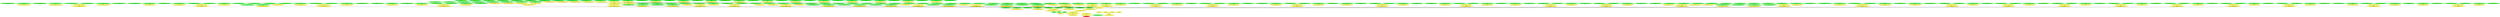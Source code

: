 digraph {
rankdir="BT"
ss_tail_light_32px_unflipped [fillcolor=green style="filled" label="<spriteset>\nss_tail_light_32px_unflipped"]
ss_tail_light_32px_flipped [fillcolor=green style="filled" label="<spriteset>\nss_tail_light_32px_flipped"]
ss_tail_light_empty_unflipped [fillcolor=green style="filled" label="<spriteset>\nss_tail_light_empty_unflipped"]
switch_graphics_layer_tail_light_32px [fillcolor=yellow style="filled" label="<switch>\nswitch_graphics_layer_tail_light_32px"]
ss_spritelayer_cargos_intermodal_cars_empty [fillcolor=green style="filled" label="<spriteset>\nss_spritelayer_cargos_intermodal_cars_empty"]
ss_spritelayer_cargos_intermodal_cars_low_floor_32px_box_DFLT_0_unflipped [fillcolor=green style="filled" label="<spriteset>\nss_spritelayer_cargos_intermodal_cars_low_floor_32px_box_DFLT_0_unflipped"]
ss_spritelayer_cargos_intermodal_cars_low_floor_32px_box_DFLT_0_flipped [fillcolor=green style="filled" label="<spriteset>\nss_spritelayer_cargos_intermodal_cars_low_floor_32px_box_DFLT_0_flipped"]
switch_spritelayer_cargos_intermodal_cars_low_floor_32px_box_DFLT_0 [fillcolor=yellow style="filled" label="<switch>\nswitch_spritelayer_cargos_intermodal_cars_low_floor_32px_box_DFLT_0"]
ss_spritelayer_cargos_intermodal_cars_low_floor_32px_box_DFLT_1_unflipped [fillcolor=green style="filled" label="<spriteset>\nss_spritelayer_cargos_intermodal_cars_low_floor_32px_box_DFLT_1_unflipped"]
ss_spritelayer_cargos_intermodal_cars_low_floor_32px_box_DFLT_1_flipped [fillcolor=green style="filled" label="<spriteset>\nss_spritelayer_cargos_intermodal_cars_low_floor_32px_box_DFLT_1_flipped"]
switch_spritelayer_cargos_intermodal_cars_low_floor_32px_box_DFLT_1 [fillcolor=yellow style="filled" label="<switch>\nswitch_spritelayer_cargos_intermodal_cars_low_floor_32px_box_DFLT_1"]
ss_spritelayer_cargos_intermodal_cars_low_floor_32px_box_DFLT_2_unflipped [fillcolor=green style="filled" label="<spriteset>\nss_spritelayer_cargos_intermodal_cars_low_floor_32px_box_DFLT_2_unflipped"]
ss_spritelayer_cargos_intermodal_cars_low_floor_32px_box_DFLT_2_flipped [fillcolor=green style="filled" label="<spriteset>\nss_spritelayer_cargos_intermodal_cars_low_floor_32px_box_DFLT_2_flipped"]
switch_spritelayer_cargos_intermodal_cars_low_floor_32px_box_DFLT_2 [fillcolor=yellow style="filled" label="<switch>\nswitch_spritelayer_cargos_intermodal_cars_low_floor_32px_box_DFLT_2"]
ss_spritelayer_cargos_intermodal_cars_low_floor_32px_box_DFLT_3_unflipped [fillcolor=green style="filled" label="<spriteset>\nss_spritelayer_cargos_intermodal_cars_low_floor_32px_box_DFLT_3_unflipped"]
ss_spritelayer_cargos_intermodal_cars_low_floor_32px_box_DFLT_3_flipped [fillcolor=green style="filled" label="<spriteset>\nss_spritelayer_cargos_intermodal_cars_low_floor_32px_box_DFLT_3_flipped"]
switch_spritelayer_cargos_intermodal_cars_low_floor_32px_box_DFLT_3 [fillcolor=yellow style="filled" label="<switch>\nswitch_spritelayer_cargos_intermodal_cars_low_floor_32px_box_DFLT_3"]
ss_spritelayer_cargos_intermodal_cars_low_floor_32px_box_DFLT_4_unflipped [fillcolor=green style="filled" label="<spriteset>\nss_spritelayer_cargos_intermodal_cars_low_floor_32px_box_DFLT_4_unflipped"]
ss_spritelayer_cargos_intermodal_cars_low_floor_32px_box_DFLT_4_flipped [fillcolor=green style="filled" label="<spriteset>\nss_spritelayer_cargos_intermodal_cars_low_floor_32px_box_DFLT_4_flipped"]
switch_spritelayer_cargos_intermodal_cars_low_floor_32px_box_DFLT_4 [fillcolor=yellow style="filled" label="<switch>\nswitch_spritelayer_cargos_intermodal_cars_low_floor_32px_box_DFLT_4"]
ss_spritelayer_cargos_intermodal_cars_low_floor_32px_box_DFLT_5_unflipped [fillcolor=green style="filled" label="<spriteset>\nss_spritelayer_cargos_intermodal_cars_low_floor_32px_box_DFLT_5_unflipped"]
ss_spritelayer_cargos_intermodal_cars_low_floor_32px_box_DFLT_5_flipped [fillcolor=green style="filled" label="<spriteset>\nss_spritelayer_cargos_intermodal_cars_low_floor_32px_box_DFLT_5_flipped"]
switch_spritelayer_cargos_intermodal_cars_low_floor_32px_box_DFLT_5 [fillcolor=yellow style="filled" label="<switch>\nswitch_spritelayer_cargos_intermodal_cars_low_floor_32px_box_DFLT_5"]
ss_spritelayer_cargos_intermodal_cars_low_floor_32px_box_DFLT_6_unflipped [fillcolor=green style="filled" label="<spriteset>\nss_spritelayer_cargos_intermodal_cars_low_floor_32px_box_DFLT_6_unflipped"]
ss_spritelayer_cargos_intermodal_cars_low_floor_32px_box_DFLT_6_flipped [fillcolor=green style="filled" label="<spriteset>\nss_spritelayer_cargos_intermodal_cars_low_floor_32px_box_DFLT_6_flipped"]
switch_spritelayer_cargos_intermodal_cars_low_floor_32px_box_DFLT_6 [fillcolor=yellow style="filled" label="<switch>\nswitch_spritelayer_cargos_intermodal_cars_low_floor_32px_box_DFLT_6"]
ss_spritelayer_cargos_intermodal_cars_low_floor_32px_box_DFLT_7_unflipped [fillcolor=green style="filled" label="<spriteset>\nss_spritelayer_cargos_intermodal_cars_low_floor_32px_box_DFLT_7_unflipped"]
ss_spritelayer_cargos_intermodal_cars_low_floor_32px_box_DFLT_7_flipped [fillcolor=green style="filled" label="<spriteset>\nss_spritelayer_cargos_intermodal_cars_low_floor_32px_box_DFLT_7_flipped"]
switch_spritelayer_cargos_intermodal_cars_low_floor_32px_box_DFLT_7 [fillcolor=yellow style="filled" label="<switch>\nswitch_spritelayer_cargos_intermodal_cars_low_floor_32px_box_DFLT_7"]
ss_spritelayer_cargos_intermodal_cars_low_floor_32px_box_DFLT_8_unflipped [fillcolor=green style="filled" label="<spriteset>\nss_spritelayer_cargos_intermodal_cars_low_floor_32px_box_DFLT_8_unflipped"]
ss_spritelayer_cargos_intermodal_cars_low_floor_32px_box_DFLT_8_flipped [fillcolor=green style="filled" label="<spriteset>\nss_spritelayer_cargos_intermodal_cars_low_floor_32px_box_DFLT_8_flipped"]
switch_spritelayer_cargos_intermodal_cars_low_floor_32px_box_DFLT_8 [fillcolor=yellow style="filled" label="<switch>\nswitch_spritelayer_cargos_intermodal_cars_low_floor_32px_box_DFLT_8"]
ss_spritelayer_cargos_intermodal_cars_low_floor_32px_box_DFLT_9_unflipped [fillcolor=green style="filled" label="<spriteset>\nss_spritelayer_cargos_intermodal_cars_low_floor_32px_box_DFLT_9_unflipped"]
ss_spritelayer_cargos_intermodal_cars_low_floor_32px_box_DFLT_9_flipped [fillcolor=green style="filled" label="<spriteset>\nss_spritelayer_cargos_intermodal_cars_low_floor_32px_box_DFLT_9_flipped"]
switch_spritelayer_cargos_intermodal_cars_low_floor_32px_box_DFLT_9 [fillcolor=yellow style="filled" label="<switch>\nswitch_spritelayer_cargos_intermodal_cars_low_floor_32px_box_DFLT_9"]
ss_spritelayer_cargos_intermodal_cars_low_floor_32px_box_DFLT_10_unflipped [fillcolor=green style="filled" label="<spriteset>\nss_spritelayer_cargos_intermodal_cars_low_floor_32px_box_DFLT_10_unflipped"]
ss_spritelayer_cargos_intermodal_cars_low_floor_32px_box_DFLT_10_flipped [fillcolor=green style="filled" label="<spriteset>\nss_spritelayer_cargos_intermodal_cars_low_floor_32px_box_DFLT_10_flipped"]
switch_spritelayer_cargos_intermodal_cars_low_floor_32px_box_DFLT_10 [fillcolor=yellow style="filled" label="<switch>\nswitch_spritelayer_cargos_intermodal_cars_low_floor_32px_box_DFLT_10"]
ss_spritelayer_cargos_intermodal_cars_low_floor_32px_box_DFLT_11_unflipped [fillcolor=green style="filled" label="<spriteset>\nss_spritelayer_cargos_intermodal_cars_low_floor_32px_box_DFLT_11_unflipped"]
ss_spritelayer_cargos_intermodal_cars_low_floor_32px_box_DFLT_11_flipped [fillcolor=green style="filled" label="<spriteset>\nss_spritelayer_cargos_intermodal_cars_low_floor_32px_box_DFLT_11_flipped"]
switch_spritelayer_cargos_intermodal_cars_low_floor_32px_box_DFLT_11 [fillcolor=yellow style="filled" label="<switch>\nswitch_spritelayer_cargos_intermodal_cars_low_floor_32px_box_DFLT_11"]
ss_spritelayer_cargos_intermodal_cars_low_floor_32px_box_DFLT_12_unflipped [fillcolor=green style="filled" label="<spriteset>\nss_spritelayer_cargos_intermodal_cars_low_floor_32px_box_DFLT_12_unflipped"]
ss_spritelayer_cargos_intermodal_cars_low_floor_32px_box_DFLT_12_flipped [fillcolor=green style="filled" label="<spriteset>\nss_spritelayer_cargos_intermodal_cars_low_floor_32px_box_DFLT_12_flipped"]
switch_spritelayer_cargos_intermodal_cars_low_floor_32px_box_DFLT_12 [fillcolor=yellow style="filled" label="<switch>\nswitch_spritelayer_cargos_intermodal_cars_low_floor_32px_box_DFLT_12"]
ss_spritelayer_cargos_intermodal_cars_low_floor_32px_box_DFLT_13_unflipped [fillcolor=green style="filled" label="<spriteset>\nss_spritelayer_cargos_intermodal_cars_low_floor_32px_box_DFLT_13_unflipped"]
ss_spritelayer_cargos_intermodal_cars_low_floor_32px_box_DFLT_13_flipped [fillcolor=green style="filled" label="<spriteset>\nss_spritelayer_cargos_intermodal_cars_low_floor_32px_box_DFLT_13_flipped"]
switch_spritelayer_cargos_intermodal_cars_low_floor_32px_box_DFLT_13 [fillcolor=yellow style="filled" label="<switch>\nswitch_spritelayer_cargos_intermodal_cars_low_floor_32px_box_DFLT_13"]
switch_spritelayer_cargos_intermodal_cars_random_low_floor_32px_box_DFLT [fillcolor=yellow style="filled" label="<random_switch>\nswitch_spritelayer_cargos_intermodal_cars_random_low_floor_32px_box_DFLT"]
ss_spritelayer_cargos_intermodal_cars_low_floor_32px_chemicals_tank_DFLT_0_unflipped [fillcolor=green style="filled" label="<spriteset>\nss_spritelayer_cargos_intermodal_cars_low_floor_32px_chemicals_tank_DFLT_0_unflipped"]
ss_spritelayer_cargos_intermodal_cars_low_floor_32px_chemicals_tank_DFLT_0_flipped [fillcolor=green style="filled" label="<spriteset>\nss_spritelayer_cargos_intermodal_cars_low_floor_32px_chemicals_tank_DFLT_0_flipped"]
switch_spritelayer_cargos_intermodal_cars_low_floor_32px_chemicals_tank_DFLT_0 [fillcolor=yellow style="filled" label="<switch>\nswitch_spritelayer_cargos_intermodal_cars_low_floor_32px_chemicals_tank_DFLT_0"]
ss_spritelayer_cargos_intermodal_cars_low_floor_32px_chemicals_tank_DFLT_1_unflipped [fillcolor=green style="filled" label="<spriteset>\nss_spritelayer_cargos_intermodal_cars_low_floor_32px_chemicals_tank_DFLT_1_unflipped"]
ss_spritelayer_cargos_intermodal_cars_low_floor_32px_chemicals_tank_DFLT_1_flipped [fillcolor=green style="filled" label="<spriteset>\nss_spritelayer_cargos_intermodal_cars_low_floor_32px_chemicals_tank_DFLT_1_flipped"]
switch_spritelayer_cargos_intermodal_cars_low_floor_32px_chemicals_tank_DFLT_1 [fillcolor=yellow style="filled" label="<switch>\nswitch_spritelayer_cargos_intermodal_cars_low_floor_32px_chemicals_tank_DFLT_1"]
ss_spritelayer_cargos_intermodal_cars_low_floor_32px_chemicals_tank_DFLT_2_unflipped [fillcolor=green style="filled" label="<spriteset>\nss_spritelayer_cargos_intermodal_cars_low_floor_32px_chemicals_tank_DFLT_2_unflipped"]
ss_spritelayer_cargos_intermodal_cars_low_floor_32px_chemicals_tank_DFLT_2_flipped [fillcolor=green style="filled" label="<spriteset>\nss_spritelayer_cargos_intermodal_cars_low_floor_32px_chemicals_tank_DFLT_2_flipped"]
switch_spritelayer_cargos_intermodal_cars_low_floor_32px_chemicals_tank_DFLT_2 [fillcolor=yellow style="filled" label="<switch>\nswitch_spritelayer_cargos_intermodal_cars_low_floor_32px_chemicals_tank_DFLT_2"]
ss_spritelayer_cargos_intermodal_cars_low_floor_32px_chemicals_tank_DFLT_3_unflipped [fillcolor=green style="filled" label="<spriteset>\nss_spritelayer_cargos_intermodal_cars_low_floor_32px_chemicals_tank_DFLT_3_unflipped"]
ss_spritelayer_cargos_intermodal_cars_low_floor_32px_chemicals_tank_DFLT_3_flipped [fillcolor=green style="filled" label="<spriteset>\nss_spritelayer_cargos_intermodal_cars_low_floor_32px_chemicals_tank_DFLT_3_flipped"]
switch_spritelayer_cargos_intermodal_cars_low_floor_32px_chemicals_tank_DFLT_3 [fillcolor=yellow style="filled" label="<switch>\nswitch_spritelayer_cargos_intermodal_cars_low_floor_32px_chemicals_tank_DFLT_3"]
switch_spritelayer_cargos_intermodal_cars_random_low_floor_32px_chemicals_tank_DFLT [fillcolor=yellow style="filled" label="<random_switch>\nswitch_spritelayer_cargos_intermodal_cars_random_low_floor_32px_chemicals_tank_DFLT"]
ss_spritelayer_cargos_intermodal_cars_low_floor_32px_cryo_tank_DFLT_0_unflipped [fillcolor=green style="filled" label="<spriteset>\nss_spritelayer_cargos_intermodal_cars_low_floor_32px_cryo_tank_DFLT_0_unflipped"]
ss_spritelayer_cargos_intermodal_cars_low_floor_32px_cryo_tank_DFLT_0_flipped [fillcolor=green style="filled" label="<spriteset>\nss_spritelayer_cargos_intermodal_cars_low_floor_32px_cryo_tank_DFLT_0_flipped"]
switch_spritelayer_cargos_intermodal_cars_low_floor_32px_cryo_tank_DFLT_0 [fillcolor=yellow style="filled" label="<switch>\nswitch_spritelayer_cargos_intermodal_cars_low_floor_32px_cryo_tank_DFLT_0"]
ss_spritelayer_cargos_intermodal_cars_low_floor_32px_cryo_tank_DFLT_1_unflipped [fillcolor=green style="filled" label="<spriteset>\nss_spritelayer_cargos_intermodal_cars_low_floor_32px_cryo_tank_DFLT_1_unflipped"]
ss_spritelayer_cargos_intermodal_cars_low_floor_32px_cryo_tank_DFLT_1_flipped [fillcolor=green style="filled" label="<spriteset>\nss_spritelayer_cargos_intermodal_cars_low_floor_32px_cryo_tank_DFLT_1_flipped"]
switch_spritelayer_cargos_intermodal_cars_low_floor_32px_cryo_tank_DFLT_1 [fillcolor=yellow style="filled" label="<switch>\nswitch_spritelayer_cargos_intermodal_cars_low_floor_32px_cryo_tank_DFLT_1"]
ss_spritelayer_cargos_intermodal_cars_low_floor_32px_cryo_tank_DFLT_2_unflipped [fillcolor=green style="filled" label="<spriteset>\nss_spritelayer_cargos_intermodal_cars_low_floor_32px_cryo_tank_DFLT_2_unflipped"]
ss_spritelayer_cargos_intermodal_cars_low_floor_32px_cryo_tank_DFLT_2_flipped [fillcolor=green style="filled" label="<spriteset>\nss_spritelayer_cargos_intermodal_cars_low_floor_32px_cryo_tank_DFLT_2_flipped"]
switch_spritelayer_cargos_intermodal_cars_low_floor_32px_cryo_tank_DFLT_2 [fillcolor=yellow style="filled" label="<switch>\nswitch_spritelayer_cargos_intermodal_cars_low_floor_32px_cryo_tank_DFLT_2"]
ss_spritelayer_cargos_intermodal_cars_low_floor_32px_cryo_tank_DFLT_3_unflipped [fillcolor=green style="filled" label="<spriteset>\nss_spritelayer_cargos_intermodal_cars_low_floor_32px_cryo_tank_DFLT_3_unflipped"]
ss_spritelayer_cargos_intermodal_cars_low_floor_32px_cryo_tank_DFLT_3_flipped [fillcolor=green style="filled" label="<spriteset>\nss_spritelayer_cargos_intermodal_cars_low_floor_32px_cryo_tank_DFLT_3_flipped"]
switch_spritelayer_cargos_intermodal_cars_low_floor_32px_cryo_tank_DFLT_3 [fillcolor=yellow style="filled" label="<switch>\nswitch_spritelayer_cargos_intermodal_cars_low_floor_32px_cryo_tank_DFLT_3"]
switch_spritelayer_cargos_intermodal_cars_random_low_floor_32px_cryo_tank_DFLT [fillcolor=yellow style="filled" label="<random_switch>\nswitch_spritelayer_cargos_intermodal_cars_random_low_floor_32px_cryo_tank_DFLT"]
ss_spritelayer_cargos_intermodal_cars_low_floor_32px_curtain_side_DFLT_0_unflipped [fillcolor=green style="filled" label="<spriteset>\nss_spritelayer_cargos_intermodal_cars_low_floor_32px_curtain_side_DFLT_0_unflipped"]
ss_spritelayer_cargos_intermodal_cars_low_floor_32px_curtain_side_DFLT_0_flipped [fillcolor=green style="filled" label="<spriteset>\nss_spritelayer_cargos_intermodal_cars_low_floor_32px_curtain_side_DFLT_0_flipped"]
switch_spritelayer_cargos_intermodal_cars_low_floor_32px_curtain_side_DFLT_0 [fillcolor=yellow style="filled" label="<switch>\nswitch_spritelayer_cargos_intermodal_cars_low_floor_32px_curtain_side_DFLT_0"]
ss_spritelayer_cargos_intermodal_cars_low_floor_32px_edibles_tank_DFLT_0_unflipped [fillcolor=green style="filled" label="<spriteset>\nss_spritelayer_cargos_intermodal_cars_low_floor_32px_edibles_tank_DFLT_0_unflipped"]
ss_spritelayer_cargos_intermodal_cars_low_floor_32px_edibles_tank_DFLT_0_flipped [fillcolor=green style="filled" label="<spriteset>\nss_spritelayer_cargos_intermodal_cars_low_floor_32px_edibles_tank_DFLT_0_flipped"]
switch_spritelayer_cargos_intermodal_cars_low_floor_32px_edibles_tank_DFLT_0 [fillcolor=yellow style="filled" label="<switch>\nswitch_spritelayer_cargos_intermodal_cars_low_floor_32px_edibles_tank_DFLT_0"]
ss_spritelayer_cargos_intermodal_cars_low_floor_32px_edibles_tank_DFLT_1_unflipped [fillcolor=green style="filled" label="<spriteset>\nss_spritelayer_cargos_intermodal_cars_low_floor_32px_edibles_tank_DFLT_1_unflipped"]
ss_spritelayer_cargos_intermodal_cars_low_floor_32px_edibles_tank_DFLT_1_flipped [fillcolor=green style="filled" label="<spriteset>\nss_spritelayer_cargos_intermodal_cars_low_floor_32px_edibles_tank_DFLT_1_flipped"]
switch_spritelayer_cargos_intermodal_cars_low_floor_32px_edibles_tank_DFLT_1 [fillcolor=yellow style="filled" label="<switch>\nswitch_spritelayer_cargos_intermodal_cars_low_floor_32px_edibles_tank_DFLT_1"]
ss_spritelayer_cargos_intermodal_cars_low_floor_32px_edibles_tank_DFLT_2_unflipped [fillcolor=green style="filled" label="<spriteset>\nss_spritelayer_cargos_intermodal_cars_low_floor_32px_edibles_tank_DFLT_2_unflipped"]
ss_spritelayer_cargos_intermodal_cars_low_floor_32px_edibles_tank_DFLT_2_flipped [fillcolor=green style="filled" label="<spriteset>\nss_spritelayer_cargos_intermodal_cars_low_floor_32px_edibles_tank_DFLT_2_flipped"]
switch_spritelayer_cargos_intermodal_cars_low_floor_32px_edibles_tank_DFLT_2 [fillcolor=yellow style="filled" label="<switch>\nswitch_spritelayer_cargos_intermodal_cars_low_floor_32px_edibles_tank_DFLT_2"]
ss_spritelayer_cargos_intermodal_cars_low_floor_32px_edibles_tank_DFLT_3_unflipped [fillcolor=green style="filled" label="<spriteset>\nss_spritelayer_cargos_intermodal_cars_low_floor_32px_edibles_tank_DFLT_3_unflipped"]
ss_spritelayer_cargos_intermodal_cars_low_floor_32px_edibles_tank_DFLT_3_flipped [fillcolor=green style="filled" label="<spriteset>\nss_spritelayer_cargos_intermodal_cars_low_floor_32px_edibles_tank_DFLT_3_flipped"]
switch_spritelayer_cargos_intermodal_cars_low_floor_32px_edibles_tank_DFLT_3 [fillcolor=yellow style="filled" label="<switch>\nswitch_spritelayer_cargos_intermodal_cars_low_floor_32px_edibles_tank_DFLT_3"]
switch_spritelayer_cargos_intermodal_cars_random_low_floor_32px_edibles_tank_DFLT [fillcolor=yellow style="filled" label="<random_switch>\nswitch_spritelayer_cargos_intermodal_cars_random_low_floor_32px_edibles_tank_DFLT"]
ss_spritelayer_cargos_intermodal_cars_low_floor_32px_livestock_DFLT_0_unflipped [fillcolor=green style="filled" label="<spriteset>\nss_spritelayer_cargos_intermodal_cars_low_floor_32px_livestock_DFLT_0_unflipped"]
ss_spritelayer_cargos_intermodal_cars_low_floor_32px_livestock_DFLT_0_flipped [fillcolor=green style="filled" label="<spriteset>\nss_spritelayer_cargos_intermodal_cars_low_floor_32px_livestock_DFLT_0_flipped"]
switch_spritelayer_cargos_intermodal_cars_low_floor_32px_livestock_DFLT_0 [fillcolor=yellow style="filled" label="<switch>\nswitch_spritelayer_cargos_intermodal_cars_low_floor_32px_livestock_DFLT_0"]
ss_spritelayer_cargos_intermodal_cars_low_floor_32px_livestock_DFLT_1_unflipped [fillcolor=green style="filled" label="<spriteset>\nss_spritelayer_cargos_intermodal_cars_low_floor_32px_livestock_DFLT_1_unflipped"]
ss_spritelayer_cargos_intermodal_cars_low_floor_32px_livestock_DFLT_1_flipped [fillcolor=green style="filled" label="<spriteset>\nss_spritelayer_cargos_intermodal_cars_low_floor_32px_livestock_DFLT_1_flipped"]
switch_spritelayer_cargos_intermodal_cars_low_floor_32px_livestock_DFLT_1 [fillcolor=yellow style="filled" label="<switch>\nswitch_spritelayer_cargos_intermodal_cars_low_floor_32px_livestock_DFLT_1"]
ss_spritelayer_cargos_intermodal_cars_low_floor_32px_livestock_DFLT_2_unflipped [fillcolor=green style="filled" label="<spriteset>\nss_spritelayer_cargos_intermodal_cars_low_floor_32px_livestock_DFLT_2_unflipped"]
ss_spritelayer_cargos_intermodal_cars_low_floor_32px_livestock_DFLT_2_flipped [fillcolor=green style="filled" label="<spriteset>\nss_spritelayer_cargos_intermodal_cars_low_floor_32px_livestock_DFLT_2_flipped"]
switch_spritelayer_cargos_intermodal_cars_low_floor_32px_livestock_DFLT_2 [fillcolor=yellow style="filled" label="<switch>\nswitch_spritelayer_cargos_intermodal_cars_low_floor_32px_livestock_DFLT_2"]
ss_spritelayer_cargos_intermodal_cars_low_floor_32px_livestock_DFLT_3_unflipped [fillcolor=green style="filled" label="<spriteset>\nss_spritelayer_cargos_intermodal_cars_low_floor_32px_livestock_DFLT_3_unflipped"]
ss_spritelayer_cargos_intermodal_cars_low_floor_32px_livestock_DFLT_3_flipped [fillcolor=green style="filled" label="<spriteset>\nss_spritelayer_cargos_intermodal_cars_low_floor_32px_livestock_DFLT_3_flipped"]
switch_spritelayer_cargos_intermodal_cars_low_floor_32px_livestock_DFLT_3 [fillcolor=yellow style="filled" label="<switch>\nswitch_spritelayer_cargos_intermodal_cars_low_floor_32px_livestock_DFLT_3"]
switch_spritelayer_cargos_intermodal_cars_random_low_floor_32px_livestock_DFLT [fillcolor=yellow style="filled" label="<random_switch>\nswitch_spritelayer_cargos_intermodal_cars_random_low_floor_32px_livestock_DFLT"]
ss_spritelayer_cargos_intermodal_cars_low_floor_32px_reefer_DFLT_0_unflipped [fillcolor=green style="filled" label="<spriteset>\nss_spritelayer_cargos_intermodal_cars_low_floor_32px_reefer_DFLT_0_unflipped"]
ss_spritelayer_cargos_intermodal_cars_low_floor_32px_reefer_DFLT_0_flipped [fillcolor=green style="filled" label="<spriteset>\nss_spritelayer_cargos_intermodal_cars_low_floor_32px_reefer_DFLT_0_flipped"]
switch_spritelayer_cargos_intermodal_cars_low_floor_32px_reefer_DFLT_0 [fillcolor=yellow style="filled" label="<switch>\nswitch_spritelayer_cargos_intermodal_cars_low_floor_32px_reefer_DFLT_0"]
ss_spritelayer_cargos_intermodal_cars_low_floor_32px_reefer_DFLT_1_unflipped [fillcolor=green style="filled" label="<spriteset>\nss_spritelayer_cargos_intermodal_cars_low_floor_32px_reefer_DFLT_1_unflipped"]
ss_spritelayer_cargos_intermodal_cars_low_floor_32px_reefer_DFLT_1_flipped [fillcolor=green style="filled" label="<spriteset>\nss_spritelayer_cargos_intermodal_cars_low_floor_32px_reefer_DFLT_1_flipped"]
switch_spritelayer_cargos_intermodal_cars_low_floor_32px_reefer_DFLT_1 [fillcolor=yellow style="filled" label="<switch>\nswitch_spritelayer_cargos_intermodal_cars_low_floor_32px_reefer_DFLT_1"]
ss_spritelayer_cargos_intermodal_cars_low_floor_32px_reefer_DFLT_2_unflipped [fillcolor=green style="filled" label="<spriteset>\nss_spritelayer_cargos_intermodal_cars_low_floor_32px_reefer_DFLT_2_unflipped"]
ss_spritelayer_cargos_intermodal_cars_low_floor_32px_reefer_DFLT_2_flipped [fillcolor=green style="filled" label="<spriteset>\nss_spritelayer_cargos_intermodal_cars_low_floor_32px_reefer_DFLT_2_flipped"]
switch_spritelayer_cargos_intermodal_cars_low_floor_32px_reefer_DFLT_2 [fillcolor=yellow style="filled" label="<switch>\nswitch_spritelayer_cargos_intermodal_cars_low_floor_32px_reefer_DFLT_2"]
ss_spritelayer_cargos_intermodal_cars_low_floor_32px_reefer_DFLT_3_unflipped [fillcolor=green style="filled" label="<spriteset>\nss_spritelayer_cargos_intermodal_cars_low_floor_32px_reefer_DFLT_3_unflipped"]
ss_spritelayer_cargos_intermodal_cars_low_floor_32px_reefer_DFLT_3_flipped [fillcolor=green style="filled" label="<spriteset>\nss_spritelayer_cargos_intermodal_cars_low_floor_32px_reefer_DFLT_3_flipped"]
switch_spritelayer_cargos_intermodal_cars_low_floor_32px_reefer_DFLT_3 [fillcolor=yellow style="filled" label="<switch>\nswitch_spritelayer_cargos_intermodal_cars_low_floor_32px_reefer_DFLT_3"]
switch_spritelayer_cargos_intermodal_cars_random_low_floor_32px_reefer_DFLT [fillcolor=yellow style="filled" label="<random_switch>\nswitch_spritelayer_cargos_intermodal_cars_random_low_floor_32px_reefer_DFLT"]
ss_spritelayer_cargos_intermodal_cars_low_floor_32px_tank_DFLT_0_unflipped [fillcolor=green style="filled" label="<spriteset>\nss_spritelayer_cargos_intermodal_cars_low_floor_32px_tank_DFLT_0_unflipped"]
ss_spritelayer_cargos_intermodal_cars_low_floor_32px_tank_DFLT_0_flipped [fillcolor=green style="filled" label="<spriteset>\nss_spritelayer_cargos_intermodal_cars_low_floor_32px_tank_DFLT_0_flipped"]
switch_spritelayer_cargos_intermodal_cars_low_floor_32px_tank_DFLT_0 [fillcolor=yellow style="filled" label="<switch>\nswitch_spritelayer_cargos_intermodal_cars_low_floor_32px_tank_DFLT_0"]
ss_spritelayer_cargos_intermodal_cars_low_floor_32px_tank_DFLT_1_unflipped [fillcolor=green style="filled" label="<spriteset>\nss_spritelayer_cargos_intermodal_cars_low_floor_32px_tank_DFLT_1_unflipped"]
ss_spritelayer_cargos_intermodal_cars_low_floor_32px_tank_DFLT_1_flipped [fillcolor=green style="filled" label="<spriteset>\nss_spritelayer_cargos_intermodal_cars_low_floor_32px_tank_DFLT_1_flipped"]
switch_spritelayer_cargos_intermodal_cars_low_floor_32px_tank_DFLT_1 [fillcolor=yellow style="filled" label="<switch>\nswitch_spritelayer_cargos_intermodal_cars_low_floor_32px_tank_DFLT_1"]
ss_spritelayer_cargos_intermodal_cars_low_floor_32px_tank_DFLT_2_unflipped [fillcolor=green style="filled" label="<spriteset>\nss_spritelayer_cargos_intermodal_cars_low_floor_32px_tank_DFLT_2_unflipped"]
ss_spritelayer_cargos_intermodal_cars_low_floor_32px_tank_DFLT_2_flipped [fillcolor=green style="filled" label="<spriteset>\nss_spritelayer_cargos_intermodal_cars_low_floor_32px_tank_DFLT_2_flipped"]
switch_spritelayer_cargos_intermodal_cars_low_floor_32px_tank_DFLT_2 [fillcolor=yellow style="filled" label="<switch>\nswitch_spritelayer_cargos_intermodal_cars_low_floor_32px_tank_DFLT_2"]
ss_spritelayer_cargos_intermodal_cars_low_floor_32px_tank_DFLT_3_unflipped [fillcolor=green style="filled" label="<spriteset>\nss_spritelayer_cargos_intermodal_cars_low_floor_32px_tank_DFLT_3_unflipped"]
ss_spritelayer_cargos_intermodal_cars_low_floor_32px_tank_DFLT_3_flipped [fillcolor=green style="filled" label="<spriteset>\nss_spritelayer_cargos_intermodal_cars_low_floor_32px_tank_DFLT_3_flipped"]
switch_spritelayer_cargos_intermodal_cars_low_floor_32px_tank_DFLT_3 [fillcolor=yellow style="filled" label="<switch>\nswitch_spritelayer_cargos_intermodal_cars_low_floor_32px_tank_DFLT_3"]
switch_spritelayer_cargos_intermodal_cars_random_low_floor_32px_tank_DFLT [fillcolor=yellow style="filled" label="<random_switch>\nswitch_spritelayer_cargos_intermodal_cars_random_low_floor_32px_tank_DFLT"]
ss_spritelayer_cargos_intermodal_cars_low_floor_32px_wood_DFLT_0_unflipped [fillcolor=green style="filled" label="<spriteset>\nss_spritelayer_cargos_intermodal_cars_low_floor_32px_wood_DFLT_0_unflipped"]
ss_spritelayer_cargos_intermodal_cars_low_floor_32px_wood_DFLT_0_flipped [fillcolor=green style="filled" label="<spriteset>\nss_spritelayer_cargos_intermodal_cars_low_floor_32px_wood_DFLT_0_flipped"]
switch_spritelayer_cargos_intermodal_cars_low_floor_32px_wood_DFLT_0 [fillcolor=yellow style="filled" label="<switch>\nswitch_spritelayer_cargos_intermodal_cars_low_floor_32px_wood_DFLT_0"]
ss_spritelayer_cargos_intermodal_cars_low_floor_32px_curtain_side_TYRE_0_unflipped [fillcolor=green style="filled" label="<spriteset>\nss_spritelayer_cargos_intermodal_cars_low_floor_32px_curtain_side_TYRE_0_unflipped"]
ss_spritelayer_cargos_intermodal_cars_low_floor_32px_curtain_side_TYRE_0_flipped [fillcolor=green style="filled" label="<spriteset>\nss_spritelayer_cargos_intermodal_cars_low_floor_32px_curtain_side_TYRE_0_flipped"]
switch_spritelayer_cargos_intermodal_cars_low_floor_32px_curtain_side_TYRE_0 [fillcolor=yellow style="filled" label="<switch>\nswitch_spritelayer_cargos_intermodal_cars_low_floor_32px_curtain_side_TYRE_0"]
ss_spritelayer_cargos_intermodal_cars_low_floor_32px_bulk_LIME_0_unflipped [fillcolor=green style="filled" label="<spriteset>\nss_spritelayer_cargos_intermodal_cars_low_floor_32px_bulk_LIME_0_unflipped"]
ss_spritelayer_cargos_intermodal_cars_low_floor_32px_bulk_LIME_0_flipped [fillcolor=green style="filled" label="<spriteset>\nss_spritelayer_cargos_intermodal_cars_low_floor_32px_bulk_LIME_0_flipped"]
switch_spritelayer_cargos_intermodal_cars_low_floor_32px_bulk_LIME_0 [fillcolor=yellow style="filled" label="<switch>\nswitch_spritelayer_cargos_intermodal_cars_low_floor_32px_bulk_LIME_0"]
ss_spritelayer_cargos_intermodal_cars_low_floor_32px_bulk_LIME_1_unflipped [fillcolor=green style="filled" label="<spriteset>\nss_spritelayer_cargos_intermodal_cars_low_floor_32px_bulk_LIME_1_unflipped"]
ss_spritelayer_cargos_intermodal_cars_low_floor_32px_bulk_LIME_1_flipped [fillcolor=green style="filled" label="<spriteset>\nss_spritelayer_cargos_intermodal_cars_low_floor_32px_bulk_LIME_1_flipped"]
switch_spritelayer_cargos_intermodal_cars_low_floor_32px_bulk_LIME_1 [fillcolor=yellow style="filled" label="<switch>\nswitch_spritelayer_cargos_intermodal_cars_low_floor_32px_bulk_LIME_1"]
switch_spritelayer_cargos_intermodal_cars_random_low_floor_32px_bulk_LIME [fillcolor=yellow style="filled" label="<random_switch>\nswitch_spritelayer_cargos_intermodal_cars_random_low_floor_32px_bulk_LIME"]
ss_spritelayer_cargos_intermodal_cars_low_floor_32px_bulk_SAND_0_unflipped [fillcolor=green style="filled" label="<spriteset>\nss_spritelayer_cargos_intermodal_cars_low_floor_32px_bulk_SAND_0_unflipped"]
ss_spritelayer_cargos_intermodal_cars_low_floor_32px_bulk_SAND_0_flipped [fillcolor=green style="filled" label="<spriteset>\nss_spritelayer_cargos_intermodal_cars_low_floor_32px_bulk_SAND_0_flipped"]
switch_spritelayer_cargos_intermodal_cars_low_floor_32px_bulk_SAND_0 [fillcolor=yellow style="filled" label="<switch>\nswitch_spritelayer_cargos_intermodal_cars_low_floor_32px_bulk_SAND_0"]
ss_spritelayer_cargos_intermodal_cars_low_floor_32px_bulk_SAND_1_unflipped [fillcolor=green style="filled" label="<spriteset>\nss_spritelayer_cargos_intermodal_cars_low_floor_32px_bulk_SAND_1_unflipped"]
ss_spritelayer_cargos_intermodal_cars_low_floor_32px_bulk_SAND_1_flipped [fillcolor=green style="filled" label="<spriteset>\nss_spritelayer_cargos_intermodal_cars_low_floor_32px_bulk_SAND_1_flipped"]
switch_spritelayer_cargos_intermodal_cars_low_floor_32px_bulk_SAND_1 [fillcolor=yellow style="filled" label="<switch>\nswitch_spritelayer_cargos_intermodal_cars_low_floor_32px_bulk_SAND_1"]
switch_spritelayer_cargos_intermodal_cars_random_low_floor_32px_bulk_SAND [fillcolor=yellow style="filled" label="<random_switch>\nswitch_spritelayer_cargos_intermodal_cars_random_low_floor_32px_bulk_SAND"]
ss_spritelayer_cargos_intermodal_cars_low_floor_32px_tank_OIL__0_unflipped [fillcolor=green style="filled" label="<spriteset>\nss_spritelayer_cargos_intermodal_cars_low_floor_32px_tank_OIL__0_unflipped"]
ss_spritelayer_cargos_intermodal_cars_low_floor_32px_tank_OIL__0_flipped [fillcolor=green style="filled" label="<spriteset>\nss_spritelayer_cargos_intermodal_cars_low_floor_32px_tank_OIL__0_flipped"]
switch_spritelayer_cargos_intermodal_cars_low_floor_32px_tank_OIL__0 [fillcolor=yellow style="filled" label="<switch>\nswitch_spritelayer_cargos_intermodal_cars_low_floor_32px_tank_OIL__0"]
ss_spritelayer_cargos_intermodal_cars_low_floor_32px_tank_OIL__1_unflipped [fillcolor=green style="filled" label="<spriteset>\nss_spritelayer_cargos_intermodal_cars_low_floor_32px_tank_OIL__1_unflipped"]
ss_spritelayer_cargos_intermodal_cars_low_floor_32px_tank_OIL__1_flipped [fillcolor=green style="filled" label="<spriteset>\nss_spritelayer_cargos_intermodal_cars_low_floor_32px_tank_OIL__1_flipped"]
switch_spritelayer_cargos_intermodal_cars_low_floor_32px_tank_OIL__1 [fillcolor=yellow style="filled" label="<switch>\nswitch_spritelayer_cargos_intermodal_cars_low_floor_32px_tank_OIL__1"]
ss_spritelayer_cargos_intermodal_cars_low_floor_32px_tank_OIL__2_unflipped [fillcolor=green style="filled" label="<spriteset>\nss_spritelayer_cargos_intermodal_cars_low_floor_32px_tank_OIL__2_unflipped"]
ss_spritelayer_cargos_intermodal_cars_low_floor_32px_tank_OIL__2_flipped [fillcolor=green style="filled" label="<spriteset>\nss_spritelayer_cargos_intermodal_cars_low_floor_32px_tank_OIL__2_flipped"]
switch_spritelayer_cargos_intermodal_cars_low_floor_32px_tank_OIL__2 [fillcolor=yellow style="filled" label="<switch>\nswitch_spritelayer_cargos_intermodal_cars_low_floor_32px_tank_OIL__2"]
ss_spritelayer_cargos_intermodal_cars_low_floor_32px_tank_OIL__3_unflipped [fillcolor=green style="filled" label="<spriteset>\nss_spritelayer_cargos_intermodal_cars_low_floor_32px_tank_OIL__3_unflipped"]
ss_spritelayer_cargos_intermodal_cars_low_floor_32px_tank_OIL__3_flipped [fillcolor=green style="filled" label="<spriteset>\nss_spritelayer_cargos_intermodal_cars_low_floor_32px_tank_OIL__3_flipped"]
switch_spritelayer_cargos_intermodal_cars_low_floor_32px_tank_OIL__3 [fillcolor=yellow style="filled" label="<switch>\nswitch_spritelayer_cargos_intermodal_cars_low_floor_32px_tank_OIL__3"]
switch_spritelayer_cargos_intermodal_cars_random_low_floor_32px_tank_OIL_ [fillcolor=yellow style="filled" label="<random_switch>\nswitch_spritelayer_cargos_intermodal_cars_random_low_floor_32px_tank_OIL_"]
ss_spritelayer_cargos_intermodal_cars_low_floor_32px_curtain_side_VPTS_0_unflipped [fillcolor=green style="filled" label="<spriteset>\nss_spritelayer_cargos_intermodal_cars_low_floor_32px_curtain_side_VPTS_0_unflipped"]
ss_spritelayer_cargos_intermodal_cars_low_floor_32px_curtain_side_VPTS_0_flipped [fillcolor=green style="filled" label="<spriteset>\nss_spritelayer_cargos_intermodal_cars_low_floor_32px_curtain_side_VPTS_0_flipped"]
switch_spritelayer_cargos_intermodal_cars_low_floor_32px_curtain_side_VPTS_0 [fillcolor=yellow style="filled" label="<switch>\nswitch_spritelayer_cargos_intermodal_cars_low_floor_32px_curtain_side_VPTS_0"]
ss_spritelayer_cargos_intermodal_cars_low_floor_32px_stake_flatrack_ALUM_0_unflipped [fillcolor=green style="filled" label="<spriteset>\nss_spritelayer_cargos_intermodal_cars_low_floor_32px_stake_flatrack_ALUM_0_unflipped"]
ss_spritelayer_cargos_intermodal_cars_low_floor_32px_stake_flatrack_ALUM_0_flipped [fillcolor=green style="filled" label="<spriteset>\nss_spritelayer_cargos_intermodal_cars_low_floor_32px_stake_flatrack_ALUM_0_flipped"]
switch_spritelayer_cargos_intermodal_cars_low_floor_32px_stake_flatrack_ALUM_0 [fillcolor=yellow style="filled" label="<switch>\nswitch_spritelayer_cargos_intermodal_cars_low_floor_32px_stake_flatrack_ALUM_0"]
ss_spritelayer_cargos_intermodal_cars_low_floor_32px_curtain_side_VENG_0_unflipped [fillcolor=green style="filled" label="<spriteset>\nss_spritelayer_cargos_intermodal_cars_low_floor_32px_curtain_side_VENG_0_unflipped"]
ss_spritelayer_cargos_intermodal_cars_low_floor_32px_curtain_side_VENG_0_flipped [fillcolor=green style="filled" label="<spriteset>\nss_spritelayer_cargos_intermodal_cars_low_floor_32px_curtain_side_VENG_0_flipped"]
switch_spritelayer_cargos_intermodal_cars_low_floor_32px_curtain_side_VENG_0 [fillcolor=yellow style="filled" label="<switch>\nswitch_spritelayer_cargos_intermodal_cars_low_floor_32px_curtain_side_VENG_0"]
ss_spritelayer_cargos_intermodal_cars_low_floor_32px_bulk_POTA_0_unflipped [fillcolor=green style="filled" label="<spriteset>\nss_spritelayer_cargos_intermodal_cars_low_floor_32px_bulk_POTA_0_unflipped"]
ss_spritelayer_cargos_intermodal_cars_low_floor_32px_bulk_POTA_0_flipped [fillcolor=green style="filled" label="<spriteset>\nss_spritelayer_cargos_intermodal_cars_low_floor_32px_bulk_POTA_0_flipped"]
switch_spritelayer_cargos_intermodal_cars_low_floor_32px_bulk_POTA_0 [fillcolor=yellow style="filled" label="<switch>\nswitch_spritelayer_cargos_intermodal_cars_low_floor_32px_bulk_POTA_0"]
ss_spritelayer_cargos_intermodal_cars_low_floor_32px_bulk_POTA_1_unflipped [fillcolor=green style="filled" label="<spriteset>\nss_spritelayer_cargos_intermodal_cars_low_floor_32px_bulk_POTA_1_unflipped"]
ss_spritelayer_cargos_intermodal_cars_low_floor_32px_bulk_POTA_1_flipped [fillcolor=green style="filled" label="<spriteset>\nss_spritelayer_cargos_intermodal_cars_low_floor_32px_bulk_POTA_1_flipped"]
switch_spritelayer_cargos_intermodal_cars_low_floor_32px_bulk_POTA_1 [fillcolor=yellow style="filled" label="<switch>\nswitch_spritelayer_cargos_intermodal_cars_low_floor_32px_bulk_POTA_1"]
switch_spritelayer_cargos_intermodal_cars_random_low_floor_32px_bulk_POTA [fillcolor=yellow style="filled" label="<random_switch>\nswitch_spritelayer_cargos_intermodal_cars_random_low_floor_32px_bulk_POTA"]
ss_spritelayer_cargos_intermodal_cars_low_floor_32px_stake_flatrack_STST_0_unflipped [fillcolor=green style="filled" label="<spriteset>\nss_spritelayer_cargos_intermodal_cars_low_floor_32px_stake_flatrack_STST_0_unflipped"]
ss_spritelayer_cargos_intermodal_cars_low_floor_32px_stake_flatrack_STST_0_flipped [fillcolor=green style="filled" label="<spriteset>\nss_spritelayer_cargos_intermodal_cars_low_floor_32px_stake_flatrack_STST_0_flipped"]
switch_spritelayer_cargos_intermodal_cars_low_floor_32px_stake_flatrack_STST_0 [fillcolor=yellow style="filled" label="<switch>\nswitch_spritelayer_cargos_intermodal_cars_low_floor_32px_stake_flatrack_STST_0"]
ss_spritelayer_cargos_intermodal_cars_low_floor_32px_bulk_COAL_0_unflipped [fillcolor=green style="filled" label="<spriteset>\nss_spritelayer_cargos_intermodal_cars_low_floor_32px_bulk_COAL_0_unflipped"]
ss_spritelayer_cargos_intermodal_cars_low_floor_32px_bulk_COAL_0_flipped [fillcolor=green style="filled" label="<spriteset>\nss_spritelayer_cargos_intermodal_cars_low_floor_32px_bulk_COAL_0_flipped"]
switch_spritelayer_cargos_intermodal_cars_low_floor_32px_bulk_COAL_0 [fillcolor=yellow style="filled" label="<switch>\nswitch_spritelayer_cargos_intermodal_cars_low_floor_32px_bulk_COAL_0"]
ss_spritelayer_cargos_intermodal_cars_low_floor_32px_bulk_COAL_1_unflipped [fillcolor=green style="filled" label="<spriteset>\nss_spritelayer_cargos_intermodal_cars_low_floor_32px_bulk_COAL_1_unflipped"]
ss_spritelayer_cargos_intermodal_cars_low_floor_32px_bulk_COAL_1_flipped [fillcolor=green style="filled" label="<spriteset>\nss_spritelayer_cargos_intermodal_cars_low_floor_32px_bulk_COAL_1_flipped"]
switch_spritelayer_cargos_intermodal_cars_low_floor_32px_bulk_COAL_1 [fillcolor=yellow style="filled" label="<switch>\nswitch_spritelayer_cargos_intermodal_cars_low_floor_32px_bulk_COAL_1"]
switch_spritelayer_cargos_intermodal_cars_random_low_floor_32px_bulk_COAL [fillcolor=yellow style="filled" label="<random_switch>\nswitch_spritelayer_cargos_intermodal_cars_random_low_floor_32px_bulk_COAL"]
ss_spritelayer_cargos_intermodal_cars_low_floor_32px_stake_flatrack_STAL_0_unflipped [fillcolor=green style="filled" label="<spriteset>\nss_spritelayer_cargos_intermodal_cars_low_floor_32px_stake_flatrack_STAL_0_unflipped"]
ss_spritelayer_cargos_intermodal_cars_low_floor_32px_stake_flatrack_STAL_0_flipped [fillcolor=green style="filled" label="<spriteset>\nss_spritelayer_cargos_intermodal_cars_low_floor_32px_stake_flatrack_STAL_0_flipped"]
switch_spritelayer_cargos_intermodal_cars_low_floor_32px_stake_flatrack_STAL_0 [fillcolor=yellow style="filled" label="<switch>\nswitch_spritelayer_cargos_intermodal_cars_low_floor_32px_stake_flatrack_STAL_0"]
ss_spritelayer_cargos_intermodal_cars_low_floor_32px_stake_flatrack_STCB_0_unflipped [fillcolor=green style="filled" label="<spriteset>\nss_spritelayer_cargos_intermodal_cars_low_floor_32px_stake_flatrack_STCB_0_unflipped"]
ss_spritelayer_cargos_intermodal_cars_low_floor_32px_stake_flatrack_STCB_0_flipped [fillcolor=green style="filled" label="<spriteset>\nss_spritelayer_cargos_intermodal_cars_low_floor_32px_stake_flatrack_STCB_0_flipped"]
switch_spritelayer_cargos_intermodal_cars_low_floor_32px_stake_flatrack_STCB_0 [fillcolor=yellow style="filled" label="<switch>\nswitch_spritelayer_cargos_intermodal_cars_low_floor_32px_stake_flatrack_STCB_0"]
ss_spritelayer_cargos_intermodal_cars_low_floor_32px_bulk_SCMT_0_unflipped [fillcolor=green style="filled" label="<spriteset>\nss_spritelayer_cargos_intermodal_cars_low_floor_32px_bulk_SCMT_0_unflipped"]
ss_spritelayer_cargos_intermodal_cars_low_floor_32px_bulk_SCMT_0_flipped [fillcolor=green style="filled" label="<spriteset>\nss_spritelayer_cargos_intermodal_cars_low_floor_32px_bulk_SCMT_0_flipped"]
switch_spritelayer_cargos_intermodal_cars_low_floor_32px_bulk_SCMT_0 [fillcolor=yellow style="filled" label="<switch>\nswitch_spritelayer_cargos_intermodal_cars_low_floor_32px_bulk_SCMT_0"]
ss_spritelayer_cargos_intermodal_cars_low_floor_32px_bulk_SCMT_1_unflipped [fillcolor=green style="filled" label="<spriteset>\nss_spritelayer_cargos_intermodal_cars_low_floor_32px_bulk_SCMT_1_unflipped"]
ss_spritelayer_cargos_intermodal_cars_low_floor_32px_bulk_SCMT_1_flipped [fillcolor=green style="filled" label="<spriteset>\nss_spritelayer_cargos_intermodal_cars_low_floor_32px_bulk_SCMT_1_flipped"]
switch_spritelayer_cargos_intermodal_cars_low_floor_32px_bulk_SCMT_1 [fillcolor=yellow style="filled" label="<switch>\nswitch_spritelayer_cargos_intermodal_cars_low_floor_32px_bulk_SCMT_1"]
switch_spritelayer_cargos_intermodal_cars_random_low_floor_32px_bulk_SCMT [fillcolor=yellow style="filled" label="<random_switch>\nswitch_spritelayer_cargos_intermodal_cars_random_low_floor_32px_bulk_SCMT"]
ss_spritelayer_cargos_intermodal_cars_low_floor_32px_bulk_PHOS_0_unflipped [fillcolor=green style="filled" label="<spriteset>\nss_spritelayer_cargos_intermodal_cars_low_floor_32px_bulk_PHOS_0_unflipped"]
ss_spritelayer_cargos_intermodal_cars_low_floor_32px_bulk_PHOS_0_flipped [fillcolor=green style="filled" label="<spriteset>\nss_spritelayer_cargos_intermodal_cars_low_floor_32px_bulk_PHOS_0_flipped"]
switch_spritelayer_cargos_intermodal_cars_low_floor_32px_bulk_PHOS_0 [fillcolor=yellow style="filled" label="<switch>\nswitch_spritelayer_cargos_intermodal_cars_low_floor_32px_bulk_PHOS_0"]
ss_spritelayer_cargos_intermodal_cars_low_floor_32px_bulk_PHOS_1_unflipped [fillcolor=green style="filled" label="<spriteset>\nss_spritelayer_cargos_intermodal_cars_low_floor_32px_bulk_PHOS_1_unflipped"]
ss_spritelayer_cargos_intermodal_cars_low_floor_32px_bulk_PHOS_1_flipped [fillcolor=green style="filled" label="<spriteset>\nss_spritelayer_cargos_intermodal_cars_low_floor_32px_bulk_PHOS_1_flipped"]
switch_spritelayer_cargos_intermodal_cars_low_floor_32px_bulk_PHOS_1 [fillcolor=yellow style="filled" label="<switch>\nswitch_spritelayer_cargos_intermodal_cars_low_floor_32px_bulk_PHOS_1"]
switch_spritelayer_cargos_intermodal_cars_random_low_floor_32px_bulk_PHOS [fillcolor=yellow style="filled" label="<random_switch>\nswitch_spritelayer_cargos_intermodal_cars_random_low_floor_32px_bulk_PHOS"]
ss_spritelayer_cargos_intermodal_cars_low_floor_32px_bulk_AORE_0_unflipped [fillcolor=green style="filled" label="<spriteset>\nss_spritelayer_cargos_intermodal_cars_low_floor_32px_bulk_AORE_0_unflipped"]
ss_spritelayer_cargos_intermodal_cars_low_floor_32px_bulk_AORE_0_flipped [fillcolor=green style="filled" label="<spriteset>\nss_spritelayer_cargos_intermodal_cars_low_floor_32px_bulk_AORE_0_flipped"]
switch_spritelayer_cargos_intermodal_cars_low_floor_32px_bulk_AORE_0 [fillcolor=yellow style="filled" label="<switch>\nswitch_spritelayer_cargos_intermodal_cars_low_floor_32px_bulk_AORE_0"]
ss_spritelayer_cargos_intermodal_cars_low_floor_32px_bulk_AORE_1_unflipped [fillcolor=green style="filled" label="<spriteset>\nss_spritelayer_cargos_intermodal_cars_low_floor_32px_bulk_AORE_1_unflipped"]
ss_spritelayer_cargos_intermodal_cars_low_floor_32px_bulk_AORE_1_flipped [fillcolor=green style="filled" label="<spriteset>\nss_spritelayer_cargos_intermodal_cars_low_floor_32px_bulk_AORE_1_flipped"]
switch_spritelayer_cargos_intermodal_cars_low_floor_32px_bulk_AORE_1 [fillcolor=yellow style="filled" label="<switch>\nswitch_spritelayer_cargos_intermodal_cars_low_floor_32px_bulk_AORE_1"]
switch_spritelayer_cargos_intermodal_cars_random_low_floor_32px_bulk_AORE [fillcolor=yellow style="filled" label="<random_switch>\nswitch_spritelayer_cargos_intermodal_cars_random_low_floor_32px_bulk_AORE"]
ss_spritelayer_cargos_intermodal_cars_low_floor_32px_bulk_MNO2_0_unflipped [fillcolor=green style="filled" label="<spriteset>\nss_spritelayer_cargos_intermodal_cars_low_floor_32px_bulk_MNO2_0_unflipped"]
ss_spritelayer_cargos_intermodal_cars_low_floor_32px_bulk_MNO2_0_flipped [fillcolor=green style="filled" label="<spriteset>\nss_spritelayer_cargos_intermodal_cars_low_floor_32px_bulk_MNO2_0_flipped"]
switch_spritelayer_cargos_intermodal_cars_low_floor_32px_bulk_MNO2_0 [fillcolor=yellow style="filled" label="<switch>\nswitch_spritelayer_cargos_intermodal_cars_low_floor_32px_bulk_MNO2_0"]
ss_spritelayer_cargos_intermodal_cars_low_floor_32px_bulk_MNO2_1_unflipped [fillcolor=green style="filled" label="<spriteset>\nss_spritelayer_cargos_intermodal_cars_low_floor_32px_bulk_MNO2_1_unflipped"]
ss_spritelayer_cargos_intermodal_cars_low_floor_32px_bulk_MNO2_1_flipped [fillcolor=green style="filled" label="<spriteset>\nss_spritelayer_cargos_intermodal_cars_low_floor_32px_bulk_MNO2_1_flipped"]
switch_spritelayer_cargos_intermodal_cars_low_floor_32px_bulk_MNO2_1 [fillcolor=yellow style="filled" label="<switch>\nswitch_spritelayer_cargos_intermodal_cars_low_floor_32px_bulk_MNO2_1"]
switch_spritelayer_cargos_intermodal_cars_random_low_floor_32px_bulk_MNO2 [fillcolor=yellow style="filled" label="<random_switch>\nswitch_spritelayer_cargos_intermodal_cars_random_low_floor_32px_bulk_MNO2"]
ss_spritelayer_cargos_intermodal_cars_low_floor_32px_bulk_CORE_0_unflipped [fillcolor=green style="filled" label="<spriteset>\nss_spritelayer_cargos_intermodal_cars_low_floor_32px_bulk_CORE_0_unflipped"]
ss_spritelayer_cargos_intermodal_cars_low_floor_32px_bulk_CORE_0_flipped [fillcolor=green style="filled" label="<spriteset>\nss_spritelayer_cargos_intermodal_cars_low_floor_32px_bulk_CORE_0_flipped"]
switch_spritelayer_cargos_intermodal_cars_low_floor_32px_bulk_CORE_0 [fillcolor=yellow style="filled" label="<switch>\nswitch_spritelayer_cargos_intermodal_cars_low_floor_32px_bulk_CORE_0"]
ss_spritelayer_cargos_intermodal_cars_low_floor_32px_bulk_CORE_1_unflipped [fillcolor=green style="filled" label="<spriteset>\nss_spritelayer_cargos_intermodal_cars_low_floor_32px_bulk_CORE_1_unflipped"]
ss_spritelayer_cargos_intermodal_cars_low_floor_32px_bulk_CORE_1_flipped [fillcolor=green style="filled" label="<spriteset>\nss_spritelayer_cargos_intermodal_cars_low_floor_32px_bulk_CORE_1_flipped"]
switch_spritelayer_cargos_intermodal_cars_low_floor_32px_bulk_CORE_1 [fillcolor=yellow style="filled" label="<switch>\nswitch_spritelayer_cargos_intermodal_cars_low_floor_32px_bulk_CORE_1"]
switch_spritelayer_cargos_intermodal_cars_random_low_floor_32px_bulk_CORE [fillcolor=yellow style="filled" label="<random_switch>\nswitch_spritelayer_cargos_intermodal_cars_random_low_floor_32px_bulk_CORE"]
ss_spritelayer_cargos_intermodal_cars_low_floor_32px_tank_RUBR_0_unflipped [fillcolor=green style="filled" label="<spriteset>\nss_spritelayer_cargos_intermodal_cars_low_floor_32px_tank_RUBR_0_unflipped"]
ss_spritelayer_cargos_intermodal_cars_low_floor_32px_tank_RUBR_0_flipped [fillcolor=green style="filled" label="<spriteset>\nss_spritelayer_cargos_intermodal_cars_low_floor_32px_tank_RUBR_0_flipped"]
switch_spritelayer_cargos_intermodal_cars_low_floor_32px_tank_RUBR_0 [fillcolor=yellow style="filled" label="<switch>\nswitch_spritelayer_cargos_intermodal_cars_low_floor_32px_tank_RUBR_0"]
ss_spritelayer_cargos_intermodal_cars_low_floor_32px_tank_RUBR_1_unflipped [fillcolor=green style="filled" label="<spriteset>\nss_spritelayer_cargos_intermodal_cars_low_floor_32px_tank_RUBR_1_unflipped"]
ss_spritelayer_cargos_intermodal_cars_low_floor_32px_tank_RUBR_1_flipped [fillcolor=green style="filled" label="<spriteset>\nss_spritelayer_cargos_intermodal_cars_low_floor_32px_tank_RUBR_1_flipped"]
switch_spritelayer_cargos_intermodal_cars_low_floor_32px_tank_RUBR_1 [fillcolor=yellow style="filled" label="<switch>\nswitch_spritelayer_cargos_intermodal_cars_low_floor_32px_tank_RUBR_1"]
ss_spritelayer_cargos_intermodal_cars_low_floor_32px_tank_RUBR_2_unflipped [fillcolor=green style="filled" label="<spriteset>\nss_spritelayer_cargos_intermodal_cars_low_floor_32px_tank_RUBR_2_unflipped"]
ss_spritelayer_cargos_intermodal_cars_low_floor_32px_tank_RUBR_2_flipped [fillcolor=green style="filled" label="<spriteset>\nss_spritelayer_cargos_intermodal_cars_low_floor_32px_tank_RUBR_2_flipped"]
switch_spritelayer_cargos_intermodal_cars_low_floor_32px_tank_RUBR_2 [fillcolor=yellow style="filled" label="<switch>\nswitch_spritelayer_cargos_intermodal_cars_low_floor_32px_tank_RUBR_2"]
ss_spritelayer_cargos_intermodal_cars_low_floor_32px_tank_RUBR_3_unflipped [fillcolor=green style="filled" label="<spriteset>\nss_spritelayer_cargos_intermodal_cars_low_floor_32px_tank_RUBR_3_unflipped"]
ss_spritelayer_cargos_intermodal_cars_low_floor_32px_tank_RUBR_3_flipped [fillcolor=green style="filled" label="<spriteset>\nss_spritelayer_cargos_intermodal_cars_low_floor_32px_tank_RUBR_3_flipped"]
switch_spritelayer_cargos_intermodal_cars_low_floor_32px_tank_RUBR_3 [fillcolor=yellow style="filled" label="<switch>\nswitch_spritelayer_cargos_intermodal_cars_low_floor_32px_tank_RUBR_3"]
switch_spritelayer_cargos_intermodal_cars_random_low_floor_32px_tank_RUBR [fillcolor=yellow style="filled" label="<random_switch>\nswitch_spritelayer_cargos_intermodal_cars_random_low_floor_32px_tank_RUBR"]
ss_spritelayer_cargos_intermodal_cars_low_floor_32px_bulk_IORE_0_unflipped [fillcolor=green style="filled" label="<spriteset>\nss_spritelayer_cargos_intermodal_cars_low_floor_32px_bulk_IORE_0_unflipped"]
ss_spritelayer_cargos_intermodal_cars_low_floor_32px_bulk_IORE_0_flipped [fillcolor=green style="filled" label="<spriteset>\nss_spritelayer_cargos_intermodal_cars_low_floor_32px_bulk_IORE_0_flipped"]
switch_spritelayer_cargos_intermodal_cars_low_floor_32px_bulk_IORE_0 [fillcolor=yellow style="filled" label="<switch>\nswitch_spritelayer_cargos_intermodal_cars_low_floor_32px_bulk_IORE_0"]
ss_spritelayer_cargos_intermodal_cars_low_floor_32px_bulk_IORE_1_unflipped [fillcolor=green style="filled" label="<spriteset>\nss_spritelayer_cargos_intermodal_cars_low_floor_32px_bulk_IORE_1_unflipped"]
ss_spritelayer_cargos_intermodal_cars_low_floor_32px_bulk_IORE_1_flipped [fillcolor=green style="filled" label="<spriteset>\nss_spritelayer_cargos_intermodal_cars_low_floor_32px_bulk_IORE_1_flipped"]
switch_spritelayer_cargos_intermodal_cars_low_floor_32px_bulk_IORE_1 [fillcolor=yellow style="filled" label="<switch>\nswitch_spritelayer_cargos_intermodal_cars_low_floor_32px_bulk_IORE_1"]
switch_spritelayer_cargos_intermodal_cars_random_low_floor_32px_bulk_IORE [fillcolor=yellow style="filled" label="<random_switch>\nswitch_spritelayer_cargos_intermodal_cars_random_low_floor_32px_bulk_IORE"]
ss_spritelayer_cargos_intermodal_cars_low_floor_32px_tank_CTAR_0_unflipped [fillcolor=green style="filled" label="<spriteset>\nss_spritelayer_cargos_intermodal_cars_low_floor_32px_tank_CTAR_0_unflipped"]
ss_spritelayer_cargos_intermodal_cars_low_floor_32px_tank_CTAR_0_flipped [fillcolor=green style="filled" label="<spriteset>\nss_spritelayer_cargos_intermodal_cars_low_floor_32px_tank_CTAR_0_flipped"]
switch_spritelayer_cargos_intermodal_cars_low_floor_32px_tank_CTAR_0 [fillcolor=yellow style="filled" label="<switch>\nswitch_spritelayer_cargos_intermodal_cars_low_floor_32px_tank_CTAR_0"]
ss_spritelayer_cargos_intermodal_cars_low_floor_32px_tank_CTAR_1_unflipped [fillcolor=green style="filled" label="<spriteset>\nss_spritelayer_cargos_intermodal_cars_low_floor_32px_tank_CTAR_1_unflipped"]
ss_spritelayer_cargos_intermodal_cars_low_floor_32px_tank_CTAR_1_flipped [fillcolor=green style="filled" label="<spriteset>\nss_spritelayer_cargos_intermodal_cars_low_floor_32px_tank_CTAR_1_flipped"]
switch_spritelayer_cargos_intermodal_cars_low_floor_32px_tank_CTAR_1 [fillcolor=yellow style="filled" label="<switch>\nswitch_spritelayer_cargos_intermodal_cars_low_floor_32px_tank_CTAR_1"]
ss_spritelayer_cargos_intermodal_cars_low_floor_32px_tank_CTAR_2_unflipped [fillcolor=green style="filled" label="<spriteset>\nss_spritelayer_cargos_intermodal_cars_low_floor_32px_tank_CTAR_2_unflipped"]
ss_spritelayer_cargos_intermodal_cars_low_floor_32px_tank_CTAR_2_flipped [fillcolor=green style="filled" label="<spriteset>\nss_spritelayer_cargos_intermodal_cars_low_floor_32px_tank_CTAR_2_flipped"]
switch_spritelayer_cargos_intermodal_cars_low_floor_32px_tank_CTAR_2 [fillcolor=yellow style="filled" label="<switch>\nswitch_spritelayer_cargos_intermodal_cars_low_floor_32px_tank_CTAR_2"]
ss_spritelayer_cargos_intermodal_cars_low_floor_32px_tank_CTAR_3_unflipped [fillcolor=green style="filled" label="<spriteset>\nss_spritelayer_cargos_intermodal_cars_low_floor_32px_tank_CTAR_3_unflipped"]
ss_spritelayer_cargos_intermodal_cars_low_floor_32px_tank_CTAR_3_flipped [fillcolor=green style="filled" label="<spriteset>\nss_spritelayer_cargos_intermodal_cars_low_floor_32px_tank_CTAR_3_flipped"]
switch_spritelayer_cargos_intermodal_cars_low_floor_32px_tank_CTAR_3 [fillcolor=yellow style="filled" label="<switch>\nswitch_spritelayer_cargos_intermodal_cars_low_floor_32px_tank_CTAR_3"]
switch_spritelayer_cargos_intermodal_cars_random_low_floor_32px_tank_CTAR [fillcolor=yellow style="filled" label="<random_switch>\nswitch_spritelayer_cargos_intermodal_cars_random_low_floor_32px_tank_CTAR"]
ss_spritelayer_cargos_intermodal_cars_low_floor_32px_bulk_NITR_0_unflipped [fillcolor=green style="filled" label="<spriteset>\nss_spritelayer_cargos_intermodal_cars_low_floor_32px_bulk_NITR_0_unflipped"]
ss_spritelayer_cargos_intermodal_cars_low_floor_32px_bulk_NITR_0_flipped [fillcolor=green style="filled" label="<spriteset>\nss_spritelayer_cargos_intermodal_cars_low_floor_32px_bulk_NITR_0_flipped"]
switch_spritelayer_cargos_intermodal_cars_low_floor_32px_bulk_NITR_0 [fillcolor=yellow style="filled" label="<switch>\nswitch_spritelayer_cargos_intermodal_cars_low_floor_32px_bulk_NITR_0"]
ss_spritelayer_cargos_intermodal_cars_low_floor_32px_bulk_NITR_1_unflipped [fillcolor=green style="filled" label="<spriteset>\nss_spritelayer_cargos_intermodal_cars_low_floor_32px_bulk_NITR_1_unflipped"]
ss_spritelayer_cargos_intermodal_cars_low_floor_32px_bulk_NITR_1_flipped [fillcolor=green style="filled" label="<spriteset>\nss_spritelayer_cargos_intermodal_cars_low_floor_32px_bulk_NITR_1_flipped"]
switch_spritelayer_cargos_intermodal_cars_low_floor_32px_bulk_NITR_1 [fillcolor=yellow style="filled" label="<switch>\nswitch_spritelayer_cargos_intermodal_cars_low_floor_32px_bulk_NITR_1"]
switch_spritelayer_cargos_intermodal_cars_random_low_floor_32px_bulk_NITR [fillcolor=yellow style="filled" label="<random_switch>\nswitch_spritelayer_cargos_intermodal_cars_random_low_floor_32px_bulk_NITR"]
ss_spritelayer_cargos_intermodal_cars_low_floor_32px_bulk_CASS_0_unflipped [fillcolor=green style="filled" label="<spriteset>\nss_spritelayer_cargos_intermodal_cars_low_floor_32px_bulk_CASS_0_unflipped"]
ss_spritelayer_cargos_intermodal_cars_low_floor_32px_bulk_CASS_0_flipped [fillcolor=green style="filled" label="<spriteset>\nss_spritelayer_cargos_intermodal_cars_low_floor_32px_bulk_CASS_0_flipped"]
switch_spritelayer_cargos_intermodal_cars_low_floor_32px_bulk_CASS_0 [fillcolor=yellow style="filled" label="<switch>\nswitch_spritelayer_cargos_intermodal_cars_low_floor_32px_bulk_CASS_0"]
ss_spritelayer_cargos_intermodal_cars_low_floor_32px_bulk_CASS_1_unflipped [fillcolor=green style="filled" label="<spriteset>\nss_spritelayer_cargos_intermodal_cars_low_floor_32px_bulk_CASS_1_unflipped"]
ss_spritelayer_cargos_intermodal_cars_low_floor_32px_bulk_CASS_1_flipped [fillcolor=green style="filled" label="<spriteset>\nss_spritelayer_cargos_intermodal_cars_low_floor_32px_bulk_CASS_1_flipped"]
switch_spritelayer_cargos_intermodal_cars_low_floor_32px_bulk_CASS_1 [fillcolor=yellow style="filled" label="<switch>\nswitch_spritelayer_cargos_intermodal_cars_low_floor_32px_bulk_CASS_1"]
switch_spritelayer_cargos_intermodal_cars_random_low_floor_32px_bulk_CASS [fillcolor=yellow style="filled" label="<random_switch>\nswitch_spritelayer_cargos_intermodal_cars_random_low_floor_32px_bulk_CASS"]
ss_spritelayer_cargos_intermodal_cars_low_floor_32px_tank_PETR_0_unflipped [fillcolor=green style="filled" label="<spriteset>\nss_spritelayer_cargos_intermodal_cars_low_floor_32px_tank_PETR_0_unflipped"]
ss_spritelayer_cargos_intermodal_cars_low_floor_32px_tank_PETR_0_flipped [fillcolor=green style="filled" label="<spriteset>\nss_spritelayer_cargos_intermodal_cars_low_floor_32px_tank_PETR_0_flipped"]
switch_spritelayer_cargos_intermodal_cars_low_floor_32px_tank_PETR_0 [fillcolor=yellow style="filled" label="<switch>\nswitch_spritelayer_cargos_intermodal_cars_low_floor_32px_tank_PETR_0"]
ss_spritelayer_cargos_intermodal_cars_low_floor_32px_tank_PETR_1_unflipped [fillcolor=green style="filled" label="<spriteset>\nss_spritelayer_cargos_intermodal_cars_low_floor_32px_tank_PETR_1_unflipped"]
ss_spritelayer_cargos_intermodal_cars_low_floor_32px_tank_PETR_1_flipped [fillcolor=green style="filled" label="<spriteset>\nss_spritelayer_cargos_intermodal_cars_low_floor_32px_tank_PETR_1_flipped"]
switch_spritelayer_cargos_intermodal_cars_low_floor_32px_tank_PETR_1 [fillcolor=yellow style="filled" label="<switch>\nswitch_spritelayer_cargos_intermodal_cars_low_floor_32px_tank_PETR_1"]
ss_spritelayer_cargos_intermodal_cars_low_floor_32px_tank_PETR_2_unflipped [fillcolor=green style="filled" label="<spriteset>\nss_spritelayer_cargos_intermodal_cars_low_floor_32px_tank_PETR_2_unflipped"]
ss_spritelayer_cargos_intermodal_cars_low_floor_32px_tank_PETR_2_flipped [fillcolor=green style="filled" label="<spriteset>\nss_spritelayer_cargos_intermodal_cars_low_floor_32px_tank_PETR_2_flipped"]
switch_spritelayer_cargos_intermodal_cars_low_floor_32px_tank_PETR_2 [fillcolor=yellow style="filled" label="<switch>\nswitch_spritelayer_cargos_intermodal_cars_low_floor_32px_tank_PETR_2"]
ss_spritelayer_cargos_intermodal_cars_low_floor_32px_tank_PETR_3_unflipped [fillcolor=green style="filled" label="<spriteset>\nss_spritelayer_cargos_intermodal_cars_low_floor_32px_tank_PETR_3_unflipped"]
ss_spritelayer_cargos_intermodal_cars_low_floor_32px_tank_PETR_3_flipped [fillcolor=green style="filled" label="<spriteset>\nss_spritelayer_cargos_intermodal_cars_low_floor_32px_tank_PETR_3_flipped"]
switch_spritelayer_cargos_intermodal_cars_low_floor_32px_tank_PETR_3 [fillcolor=yellow style="filled" label="<switch>\nswitch_spritelayer_cargos_intermodal_cars_low_floor_32px_tank_PETR_3"]
switch_spritelayer_cargos_intermodal_cars_random_low_floor_32px_tank_PETR [fillcolor=yellow style="filled" label="<random_switch>\nswitch_spritelayer_cargos_intermodal_cars_random_low_floor_32px_tank_PETR"]
ss_spritelayer_cargos_intermodal_cars_low_floor_32px_stake_flatrack_ZINC_0_unflipped [fillcolor=green style="filled" label="<spriteset>\nss_spritelayer_cargos_intermodal_cars_low_floor_32px_stake_flatrack_ZINC_0_unflipped"]
ss_spritelayer_cargos_intermodal_cars_low_floor_32px_stake_flatrack_ZINC_0_flipped [fillcolor=green style="filled" label="<spriteset>\nss_spritelayer_cargos_intermodal_cars_low_floor_32px_stake_flatrack_ZINC_0_flipped"]
switch_spritelayer_cargos_intermodal_cars_low_floor_32px_stake_flatrack_ZINC_0 [fillcolor=yellow style="filled" label="<switch>\nswitch_spritelayer_cargos_intermodal_cars_low_floor_32px_stake_flatrack_ZINC_0"]
ss_spritelayer_cargos_intermodal_cars_low_floor_32px_stake_flatrack_PIPE_0_unflipped [fillcolor=green style="filled" label="<spriteset>\nss_spritelayer_cargos_intermodal_cars_low_floor_32px_stake_flatrack_PIPE_0_unflipped"]
ss_spritelayer_cargos_intermodal_cars_low_floor_32px_stake_flatrack_PIPE_0_flipped [fillcolor=green style="filled" label="<spriteset>\nss_spritelayer_cargos_intermodal_cars_low_floor_32px_stake_flatrack_PIPE_0_flipped"]
switch_spritelayer_cargos_intermodal_cars_low_floor_32px_stake_flatrack_PIPE_0 [fillcolor=yellow style="filled" label="<switch>\nswitch_spritelayer_cargos_intermodal_cars_low_floor_32px_stake_flatrack_PIPE_0"]
ss_spritelayer_cargos_intermodal_cars_low_floor_32px_bulk_GRVL_0_unflipped [fillcolor=green style="filled" label="<spriteset>\nss_spritelayer_cargos_intermodal_cars_low_floor_32px_bulk_GRVL_0_unflipped"]
ss_spritelayer_cargos_intermodal_cars_low_floor_32px_bulk_GRVL_0_flipped [fillcolor=green style="filled" label="<spriteset>\nss_spritelayer_cargos_intermodal_cars_low_floor_32px_bulk_GRVL_0_flipped"]
switch_spritelayer_cargos_intermodal_cars_low_floor_32px_bulk_GRVL_0 [fillcolor=yellow style="filled" label="<switch>\nswitch_spritelayer_cargos_intermodal_cars_low_floor_32px_bulk_GRVL_0"]
ss_spritelayer_cargos_intermodal_cars_low_floor_32px_bulk_GRVL_1_unflipped [fillcolor=green style="filled" label="<spriteset>\nss_spritelayer_cargos_intermodal_cars_low_floor_32px_bulk_GRVL_1_unflipped"]
ss_spritelayer_cargos_intermodal_cars_low_floor_32px_bulk_GRVL_1_flipped [fillcolor=green style="filled" label="<spriteset>\nss_spritelayer_cargos_intermodal_cars_low_floor_32px_bulk_GRVL_1_flipped"]
switch_spritelayer_cargos_intermodal_cars_low_floor_32px_bulk_GRVL_1 [fillcolor=yellow style="filled" label="<switch>\nswitch_spritelayer_cargos_intermodal_cars_low_floor_32px_bulk_GRVL_1"]
switch_spritelayer_cargos_intermodal_cars_random_low_floor_32px_bulk_GRVL [fillcolor=yellow style="filled" label="<random_switch>\nswitch_spritelayer_cargos_intermodal_cars_random_low_floor_32px_bulk_GRVL"]
ss_spritelayer_cargos_intermodal_cars_low_floor_32px_cryo_tank_CHLO_0_unflipped [fillcolor=green style="filled" label="<spriteset>\nss_spritelayer_cargos_intermodal_cars_low_floor_32px_cryo_tank_CHLO_0_unflipped"]
ss_spritelayer_cargos_intermodal_cars_low_floor_32px_cryo_tank_CHLO_0_flipped [fillcolor=green style="filled" label="<spriteset>\nss_spritelayer_cargos_intermodal_cars_low_floor_32px_cryo_tank_CHLO_0_flipped"]
switch_spritelayer_cargos_intermodal_cars_low_floor_32px_cryo_tank_CHLO_0 [fillcolor=yellow style="filled" label="<switch>\nswitch_spritelayer_cargos_intermodal_cars_low_floor_32px_cryo_tank_CHLO_0"]
ss_spritelayer_cargos_intermodal_cars_low_floor_32px_cryo_tank_CHLO_1_unflipped [fillcolor=green style="filled" label="<spriteset>\nss_spritelayer_cargos_intermodal_cars_low_floor_32px_cryo_tank_CHLO_1_unflipped"]
ss_spritelayer_cargos_intermodal_cars_low_floor_32px_cryo_tank_CHLO_1_flipped [fillcolor=green style="filled" label="<spriteset>\nss_spritelayer_cargos_intermodal_cars_low_floor_32px_cryo_tank_CHLO_1_flipped"]
switch_spritelayer_cargos_intermodal_cars_low_floor_32px_cryo_tank_CHLO_1 [fillcolor=yellow style="filled" label="<switch>\nswitch_spritelayer_cargos_intermodal_cars_low_floor_32px_cryo_tank_CHLO_1"]
ss_spritelayer_cargos_intermodal_cars_low_floor_32px_cryo_tank_CHLO_2_unflipped [fillcolor=green style="filled" label="<spriteset>\nss_spritelayer_cargos_intermodal_cars_low_floor_32px_cryo_tank_CHLO_2_unflipped"]
ss_spritelayer_cargos_intermodal_cars_low_floor_32px_cryo_tank_CHLO_2_flipped [fillcolor=green style="filled" label="<spriteset>\nss_spritelayer_cargos_intermodal_cars_low_floor_32px_cryo_tank_CHLO_2_flipped"]
switch_spritelayer_cargos_intermodal_cars_low_floor_32px_cryo_tank_CHLO_2 [fillcolor=yellow style="filled" label="<switch>\nswitch_spritelayer_cargos_intermodal_cars_low_floor_32px_cryo_tank_CHLO_2"]
ss_spritelayer_cargos_intermodal_cars_low_floor_32px_cryo_tank_CHLO_3_unflipped [fillcolor=green style="filled" label="<spriteset>\nss_spritelayer_cargos_intermodal_cars_low_floor_32px_cryo_tank_CHLO_3_unflipped"]
ss_spritelayer_cargos_intermodal_cars_low_floor_32px_cryo_tank_CHLO_3_flipped [fillcolor=green style="filled" label="<spriteset>\nss_spritelayer_cargos_intermodal_cars_low_floor_32px_cryo_tank_CHLO_3_flipped"]
switch_spritelayer_cargos_intermodal_cars_low_floor_32px_cryo_tank_CHLO_3 [fillcolor=yellow style="filled" label="<switch>\nswitch_spritelayer_cargos_intermodal_cars_low_floor_32px_cryo_tank_CHLO_3"]
switch_spritelayer_cargos_intermodal_cars_random_low_floor_32px_cryo_tank_CHLO [fillcolor=yellow style="filled" label="<random_switch>\nswitch_spritelayer_cargos_intermodal_cars_random_low_floor_32px_cryo_tank_CHLO"]
ss_spritelayer_cargos_intermodal_cars_low_floor_32px_bulk_COKE_0_unflipped [fillcolor=green style="filled" label="<spriteset>\nss_spritelayer_cargos_intermodal_cars_low_floor_32px_bulk_COKE_0_unflipped"]
ss_spritelayer_cargos_intermodal_cars_low_floor_32px_bulk_COKE_0_flipped [fillcolor=green style="filled" label="<spriteset>\nss_spritelayer_cargos_intermodal_cars_low_floor_32px_bulk_COKE_0_flipped"]
switch_spritelayer_cargos_intermodal_cars_low_floor_32px_bulk_COKE_0 [fillcolor=yellow style="filled" label="<switch>\nswitch_spritelayer_cargos_intermodal_cars_low_floor_32px_bulk_COKE_0"]
ss_spritelayer_cargos_intermodal_cars_low_floor_32px_bulk_COKE_1_unflipped [fillcolor=green style="filled" label="<spriteset>\nss_spritelayer_cargos_intermodal_cars_low_floor_32px_bulk_COKE_1_unflipped"]
ss_spritelayer_cargos_intermodal_cars_low_floor_32px_bulk_COKE_1_flipped [fillcolor=green style="filled" label="<spriteset>\nss_spritelayer_cargos_intermodal_cars_low_floor_32px_bulk_COKE_1_flipped"]
switch_spritelayer_cargos_intermodal_cars_low_floor_32px_bulk_COKE_1 [fillcolor=yellow style="filled" label="<switch>\nswitch_spritelayer_cargos_intermodal_cars_low_floor_32px_bulk_COKE_1"]
switch_spritelayer_cargos_intermodal_cars_random_low_floor_32px_bulk_COKE [fillcolor=yellow style="filled" label="<random_switch>\nswitch_spritelayer_cargos_intermodal_cars_random_low_floor_32px_bulk_COKE"]
ss_spritelayer_cargos_intermodal_cars_low_floor_32px_bulk_KAOL_0_unflipped [fillcolor=green style="filled" label="<spriteset>\nss_spritelayer_cargos_intermodal_cars_low_floor_32px_bulk_KAOL_0_unflipped"]
ss_spritelayer_cargos_intermodal_cars_low_floor_32px_bulk_KAOL_0_flipped [fillcolor=green style="filled" label="<spriteset>\nss_spritelayer_cargos_intermodal_cars_low_floor_32px_bulk_KAOL_0_flipped"]
switch_spritelayer_cargos_intermodal_cars_low_floor_32px_bulk_KAOL_0 [fillcolor=yellow style="filled" label="<switch>\nswitch_spritelayer_cargos_intermodal_cars_low_floor_32px_bulk_KAOL_0"]
ss_spritelayer_cargos_intermodal_cars_low_floor_32px_bulk_KAOL_1_unflipped [fillcolor=green style="filled" label="<spriteset>\nss_spritelayer_cargos_intermodal_cars_low_floor_32px_bulk_KAOL_1_unflipped"]
ss_spritelayer_cargos_intermodal_cars_low_floor_32px_bulk_KAOL_1_flipped [fillcolor=green style="filled" label="<spriteset>\nss_spritelayer_cargos_intermodal_cars_low_floor_32px_bulk_KAOL_1_flipped"]
switch_spritelayer_cargos_intermodal_cars_low_floor_32px_bulk_KAOL_1 [fillcolor=yellow style="filled" label="<switch>\nswitch_spritelayer_cargos_intermodal_cars_low_floor_32px_bulk_KAOL_1"]
switch_spritelayer_cargos_intermodal_cars_random_low_floor_32px_bulk_KAOL [fillcolor=yellow style="filled" label="<random_switch>\nswitch_spritelayer_cargos_intermodal_cars_random_low_floor_32px_bulk_KAOL"]
ss_spritelayer_cargos_intermodal_cars_low_floor_32px_bulk_PORE_0_unflipped [fillcolor=green style="filled" label="<spriteset>\nss_spritelayer_cargos_intermodal_cars_low_floor_32px_bulk_PORE_0_unflipped"]
ss_spritelayer_cargos_intermodal_cars_low_floor_32px_bulk_PORE_0_flipped [fillcolor=green style="filled" label="<spriteset>\nss_spritelayer_cargos_intermodal_cars_low_floor_32px_bulk_PORE_0_flipped"]
switch_spritelayer_cargos_intermodal_cars_low_floor_32px_bulk_PORE_0 [fillcolor=yellow style="filled" label="<switch>\nswitch_spritelayer_cargos_intermodal_cars_low_floor_32px_bulk_PORE_0"]
ss_spritelayer_cargos_intermodal_cars_low_floor_32px_bulk_PORE_1_unflipped [fillcolor=green style="filled" label="<spriteset>\nss_spritelayer_cargos_intermodal_cars_low_floor_32px_bulk_PORE_1_unflipped"]
ss_spritelayer_cargos_intermodal_cars_low_floor_32px_bulk_PORE_1_flipped [fillcolor=green style="filled" label="<spriteset>\nss_spritelayer_cargos_intermodal_cars_low_floor_32px_bulk_PORE_1_flipped"]
switch_spritelayer_cargos_intermodal_cars_low_floor_32px_bulk_PORE_1 [fillcolor=yellow style="filled" label="<switch>\nswitch_spritelayer_cargos_intermodal_cars_low_floor_32px_bulk_PORE_1"]
switch_spritelayer_cargos_intermodal_cars_random_low_floor_32px_bulk_PORE [fillcolor=yellow style="filled" label="<random_switch>\nswitch_spritelayer_cargos_intermodal_cars_random_low_floor_32px_bulk_PORE"]
ss_spritelayer_cargos_intermodal_cars_low_floor_32px_bulk_SGBT_0_unflipped [fillcolor=green style="filled" label="<spriteset>\nss_spritelayer_cargos_intermodal_cars_low_floor_32px_bulk_SGBT_0_unflipped"]
ss_spritelayer_cargos_intermodal_cars_low_floor_32px_bulk_SGBT_0_flipped [fillcolor=green style="filled" label="<spriteset>\nss_spritelayer_cargos_intermodal_cars_low_floor_32px_bulk_SGBT_0_flipped"]
switch_spritelayer_cargos_intermodal_cars_low_floor_32px_bulk_SGBT_0 [fillcolor=yellow style="filled" label="<switch>\nswitch_spritelayer_cargos_intermodal_cars_low_floor_32px_bulk_SGBT_0"]
ss_spritelayer_cargos_intermodal_cars_low_floor_32px_bulk_SGBT_1_unflipped [fillcolor=green style="filled" label="<spriteset>\nss_spritelayer_cargos_intermodal_cars_low_floor_32px_bulk_SGBT_1_unflipped"]
ss_spritelayer_cargos_intermodal_cars_low_floor_32px_bulk_SGBT_1_flipped [fillcolor=green style="filled" label="<spriteset>\nss_spritelayer_cargos_intermodal_cars_low_floor_32px_bulk_SGBT_1_flipped"]
switch_spritelayer_cargos_intermodal_cars_low_floor_32px_bulk_SGBT_1 [fillcolor=yellow style="filled" label="<switch>\nswitch_spritelayer_cargos_intermodal_cars_low_floor_32px_bulk_SGBT_1"]
switch_spritelayer_cargos_intermodal_cars_random_low_floor_32px_bulk_SGBT [fillcolor=yellow style="filled" label="<random_switch>\nswitch_spritelayer_cargos_intermodal_cars_random_low_floor_32px_bulk_SGBT"]
ss_spritelayer_cargos_intermodal_cars_low_floor_32px_bulk_SLAG_0_unflipped [fillcolor=green style="filled" label="<spriteset>\nss_spritelayer_cargos_intermodal_cars_low_floor_32px_bulk_SLAG_0_unflipped"]
ss_spritelayer_cargos_intermodal_cars_low_floor_32px_bulk_SLAG_0_flipped [fillcolor=green style="filled" label="<spriteset>\nss_spritelayer_cargos_intermodal_cars_low_floor_32px_bulk_SLAG_0_flipped"]
switch_spritelayer_cargos_intermodal_cars_low_floor_32px_bulk_SLAG_0 [fillcolor=yellow style="filled" label="<switch>\nswitch_spritelayer_cargos_intermodal_cars_low_floor_32px_bulk_SLAG_0"]
ss_spritelayer_cargos_intermodal_cars_low_floor_32px_bulk_SLAG_1_unflipped [fillcolor=green style="filled" label="<spriteset>\nss_spritelayer_cargos_intermodal_cars_low_floor_32px_bulk_SLAG_1_unflipped"]
ss_spritelayer_cargos_intermodal_cars_low_floor_32px_bulk_SLAG_1_flipped [fillcolor=green style="filled" label="<spriteset>\nss_spritelayer_cargos_intermodal_cars_low_floor_32px_bulk_SLAG_1_flipped"]
switch_spritelayer_cargos_intermodal_cars_low_floor_32px_bulk_SLAG_1 [fillcolor=yellow style="filled" label="<switch>\nswitch_spritelayer_cargos_intermodal_cars_low_floor_32px_bulk_SLAG_1"]
switch_spritelayer_cargos_intermodal_cars_random_low_floor_32px_bulk_SLAG [fillcolor=yellow style="filled" label="<random_switch>\nswitch_spritelayer_cargos_intermodal_cars_random_low_floor_32px_bulk_SLAG"]
ss_spritelayer_cargos_intermodal_cars_low_floor_32px_bulk_SALT_0_unflipped [fillcolor=green style="filled" label="<spriteset>\nss_spritelayer_cargos_intermodal_cars_low_floor_32px_bulk_SALT_0_unflipped"]
ss_spritelayer_cargos_intermodal_cars_low_floor_32px_bulk_SALT_0_flipped [fillcolor=green style="filled" label="<spriteset>\nss_spritelayer_cargos_intermodal_cars_low_floor_32px_bulk_SALT_0_flipped"]
switch_spritelayer_cargos_intermodal_cars_low_floor_32px_bulk_SALT_0 [fillcolor=yellow style="filled" label="<switch>\nswitch_spritelayer_cargos_intermodal_cars_low_floor_32px_bulk_SALT_0"]
ss_spritelayer_cargos_intermodal_cars_low_floor_32px_bulk_SALT_1_unflipped [fillcolor=green style="filled" label="<spriteset>\nss_spritelayer_cargos_intermodal_cars_low_floor_32px_bulk_SALT_1_unflipped"]
ss_spritelayer_cargos_intermodal_cars_low_floor_32px_bulk_SALT_1_flipped [fillcolor=green style="filled" label="<spriteset>\nss_spritelayer_cargos_intermodal_cars_low_floor_32px_bulk_SALT_1_flipped"]
switch_spritelayer_cargos_intermodal_cars_low_floor_32px_bulk_SALT_1 [fillcolor=yellow style="filled" label="<switch>\nswitch_spritelayer_cargos_intermodal_cars_low_floor_32px_bulk_SALT_1"]
switch_spritelayer_cargos_intermodal_cars_random_low_floor_32px_bulk_SALT [fillcolor=yellow style="filled" label="<random_switch>\nswitch_spritelayer_cargos_intermodal_cars_random_low_floor_32px_bulk_SALT"]
ss_spritelayer_cargos_intermodal_cars_low_floor_32px_bulk_SASH_0_unflipped [fillcolor=green style="filled" label="<spriteset>\nss_spritelayer_cargos_intermodal_cars_low_floor_32px_bulk_SASH_0_unflipped"]
ss_spritelayer_cargos_intermodal_cars_low_floor_32px_bulk_SASH_0_flipped [fillcolor=green style="filled" label="<spriteset>\nss_spritelayer_cargos_intermodal_cars_low_floor_32px_bulk_SASH_0_flipped"]
switch_spritelayer_cargos_intermodal_cars_low_floor_32px_bulk_SASH_0 [fillcolor=yellow style="filled" label="<switch>\nswitch_spritelayer_cargos_intermodal_cars_low_floor_32px_bulk_SASH_0"]
ss_spritelayer_cargos_intermodal_cars_low_floor_32px_bulk_SASH_1_unflipped [fillcolor=green style="filled" label="<spriteset>\nss_spritelayer_cargos_intermodal_cars_low_floor_32px_bulk_SASH_1_unflipped"]
ss_spritelayer_cargos_intermodal_cars_low_floor_32px_bulk_SASH_1_flipped [fillcolor=green style="filled" label="<spriteset>\nss_spritelayer_cargos_intermodal_cars_low_floor_32px_bulk_SASH_1_flipped"]
switch_spritelayer_cargos_intermodal_cars_low_floor_32px_bulk_SASH_1 [fillcolor=yellow style="filled" label="<switch>\nswitch_spritelayer_cargos_intermodal_cars_low_floor_32px_bulk_SASH_1"]
switch_spritelayer_cargos_intermodal_cars_random_low_floor_32px_bulk_SASH [fillcolor=yellow style="filled" label="<random_switch>\nswitch_spritelayer_cargos_intermodal_cars_random_low_floor_32px_bulk_SASH"]
ss_spritelayer_cargos_intermodal_cars_low_floor_32px_tank_SULP_0_unflipped [fillcolor=green style="filled" label="<spriteset>\nss_spritelayer_cargos_intermodal_cars_low_floor_32px_tank_SULP_0_unflipped"]
ss_spritelayer_cargos_intermodal_cars_low_floor_32px_tank_SULP_0_flipped [fillcolor=green style="filled" label="<spriteset>\nss_spritelayer_cargos_intermodal_cars_low_floor_32px_tank_SULP_0_flipped"]
switch_spritelayer_cargos_intermodal_cars_low_floor_32px_tank_SULP_0 [fillcolor=yellow style="filled" label="<switch>\nswitch_spritelayer_cargos_intermodal_cars_low_floor_32px_tank_SULP_0"]
ss_spritelayer_cargos_intermodal_cars_low_floor_32px_tank_SULP_1_unflipped [fillcolor=green style="filled" label="<spriteset>\nss_spritelayer_cargos_intermodal_cars_low_floor_32px_tank_SULP_1_unflipped"]
ss_spritelayer_cargos_intermodal_cars_low_floor_32px_tank_SULP_1_flipped [fillcolor=green style="filled" label="<spriteset>\nss_spritelayer_cargos_intermodal_cars_low_floor_32px_tank_SULP_1_flipped"]
switch_spritelayer_cargos_intermodal_cars_low_floor_32px_tank_SULP_1 [fillcolor=yellow style="filled" label="<switch>\nswitch_spritelayer_cargos_intermodal_cars_low_floor_32px_tank_SULP_1"]
ss_spritelayer_cargos_intermodal_cars_low_floor_32px_tank_SULP_2_unflipped [fillcolor=green style="filled" label="<spriteset>\nss_spritelayer_cargos_intermodal_cars_low_floor_32px_tank_SULP_2_unflipped"]
ss_spritelayer_cargos_intermodal_cars_low_floor_32px_tank_SULP_2_flipped [fillcolor=green style="filled" label="<spriteset>\nss_spritelayer_cargos_intermodal_cars_low_floor_32px_tank_SULP_2_flipped"]
switch_spritelayer_cargos_intermodal_cars_low_floor_32px_tank_SULP_2 [fillcolor=yellow style="filled" label="<switch>\nswitch_spritelayer_cargos_intermodal_cars_low_floor_32px_tank_SULP_2"]
ss_spritelayer_cargos_intermodal_cars_low_floor_32px_tank_SULP_3_unflipped [fillcolor=green style="filled" label="<spriteset>\nss_spritelayer_cargos_intermodal_cars_low_floor_32px_tank_SULP_3_unflipped"]
ss_spritelayer_cargos_intermodal_cars_low_floor_32px_tank_SULP_3_flipped [fillcolor=green style="filled" label="<spriteset>\nss_spritelayer_cargos_intermodal_cars_low_floor_32px_tank_SULP_3_flipped"]
switch_spritelayer_cargos_intermodal_cars_low_floor_32px_tank_SULP_3 [fillcolor=yellow style="filled" label="<switch>\nswitch_spritelayer_cargos_intermodal_cars_low_floor_32px_tank_SULP_3"]
switch_spritelayer_cargos_intermodal_cars_random_low_floor_32px_tank_SULP [fillcolor=yellow style="filled" label="<random_switch>\nswitch_spritelayer_cargos_intermodal_cars_random_low_floor_32px_tank_SULP"]
ss_spritelayer_cargos_intermodal_cars_low_floor_32px_bulk_CLAY_0_unflipped [fillcolor=green style="filled" label="<spriteset>\nss_spritelayer_cargos_intermodal_cars_low_floor_32px_bulk_CLAY_0_unflipped"]
ss_spritelayer_cargos_intermodal_cars_low_floor_32px_bulk_CLAY_0_flipped [fillcolor=green style="filled" label="<spriteset>\nss_spritelayer_cargos_intermodal_cars_low_floor_32px_bulk_CLAY_0_flipped"]
switch_spritelayer_cargos_intermodal_cars_low_floor_32px_bulk_CLAY_0 [fillcolor=yellow style="filled" label="<switch>\nswitch_spritelayer_cargos_intermodal_cars_low_floor_32px_bulk_CLAY_0"]
ss_spritelayer_cargos_intermodal_cars_low_floor_32px_bulk_CLAY_1_unflipped [fillcolor=green style="filled" label="<spriteset>\nss_spritelayer_cargos_intermodal_cars_low_floor_32px_bulk_CLAY_1_unflipped"]
ss_spritelayer_cargos_intermodal_cars_low_floor_32px_bulk_CLAY_1_flipped [fillcolor=green style="filled" label="<spriteset>\nss_spritelayer_cargos_intermodal_cars_low_floor_32px_bulk_CLAY_1_flipped"]
switch_spritelayer_cargos_intermodal_cars_low_floor_32px_bulk_CLAY_1 [fillcolor=yellow style="filled" label="<switch>\nswitch_spritelayer_cargos_intermodal_cars_low_floor_32px_bulk_CLAY_1"]
switch_spritelayer_cargos_intermodal_cars_random_low_floor_32px_bulk_CLAY [fillcolor=yellow style="filled" label="<random_switch>\nswitch_spritelayer_cargos_intermodal_cars_random_low_floor_32px_bulk_CLAY"]
switch_spritelayer_cargos_containers_check_cargo_class_liquid_low_floor_32px [fillcolor=yellow style="filled" label="<switch>\nswitch_spritelayer_cargos_containers_check_cargo_class_liquid_low_floor_32px"]
switch_spritelayer_cargos_containers_check_cargo_class_refrigerated_low_floor_32px [fillcolor=yellow style="filled" label="<switch>\nswitch_spritelayer_cargos_containers_check_cargo_class_refrigerated_low_floor_32px"]
switch_spritelayer_cargos_intermodal_cars_low_floor_32px [fillcolor=yellow style="filled" label="<switch>\nswitch_spritelayer_cargos_intermodal_cars_low_floor_32px"]
switch_cargo_capacity_by_cargo_0 [fillcolor=yellow style="filled" label="<switch>\nswitch_cargo_capacity_by_cargo_0"]
switch_cargo_capacity_by_cargo_1 [fillcolor=yellow style="filled" label="<switch>\nswitch_cargo_capacity_by_cargo_1"]
switch_cargo_capacity_by_cargo_2 [fillcolor=yellow style="filled" label="<switch>\nswitch_cargo_capacity_by_cargo_2"]
switch_cargo_capacity_by_cargo_3 [fillcolor=yellow style="filled" label="<switch>\nswitch_cargo_capacity_by_cargo_3"]
switch_cargo_capacity [fillcolor=yellow style="filled" label="<switch>\nswitch_cargo_capacity"]
intermodal_car_switch_colour_mapping_not_a_cargo_sprinter [fillcolor=yellow style="filled" label="<switch>\nintermodal_car_switch_colour_mapping_not_a_cargo_sprinter"]
intermodal_car_switch_colour_mapping_force_if_cargo_sprinter [fillcolor=yellow style="filled" label="<switch>\nintermodal_car_switch_colour_mapping_force_if_cargo_sprinter"]
low_floor_intermodal_car_pony_gen_5C_ss_default_unflipped [fillcolor=green style="filled" label="<spriteset>\nlow_floor_intermodal_car_pony_gen_5C_ss_default_unflipped"]
low_floor_intermodal_car_pony_gen_5C_ss_default_flipped [fillcolor=green style="filled" label="<spriteset>\nlow_floor_intermodal_car_pony_gen_5C_ss_default_flipped"]
low_floor_intermodal_car_pony_gen_5C_switch_graphics_platform_default [fillcolor=yellow style="filled" label="<switch>\nlow_floor_intermodal_car_pony_gen_5C_switch_graphics_platform_default"]
low_floor_intermodal_car_pony_gen_5C_ss_first_unflipped [fillcolor=green style="filled" label="<spriteset>\nlow_floor_intermodal_car_pony_gen_5C_ss_first_unflipped"]
low_floor_intermodal_car_pony_gen_5C_ss_first_flipped [fillcolor=green style="filled" label="<spriteset>\nlow_floor_intermodal_car_pony_gen_5C_ss_first_flipped"]
low_floor_intermodal_car_pony_gen_5C_switch_graphics_platform_first [fillcolor=yellow style="filled" label="<switch>\nlow_floor_intermodal_car_pony_gen_5C_switch_graphics_platform_first"]
low_floor_intermodal_car_pony_gen_5C_ss_last_unflipped [fillcolor=green style="filled" label="<spriteset>\nlow_floor_intermodal_car_pony_gen_5C_ss_last_unflipped"]
low_floor_intermodal_car_pony_gen_5C_ss_last_flipped [fillcolor=green style="filled" label="<spriteset>\nlow_floor_intermodal_car_pony_gen_5C_ss_last_flipped"]
low_floor_intermodal_car_pony_gen_5C_switch_graphics_platform_last [fillcolor=yellow style="filled" label="<switch>\nlow_floor_intermodal_car_pony_gen_5C_switch_graphics_platform_last"]
low_floor_intermodal_car_pony_gen_5C_ss_middle_unflipped [fillcolor=green style="filled" label="<spriteset>\nlow_floor_intermodal_car_pony_gen_5C_ss_middle_unflipped"]
low_floor_intermodal_car_pony_gen_5C_ss_middle_flipped [fillcolor=green style="filled" label="<spriteset>\nlow_floor_intermodal_car_pony_gen_5C_ss_middle_flipped"]
low_floor_intermodal_car_pony_gen_5C_switch_graphics_platform_middle [fillcolor=yellow style="filled" label="<switch>\nlow_floor_intermodal_car_pony_gen_5C_switch_graphics_platform_middle"]
low_floor_intermodal_car_pony_gen_5C_switch_graphics_platform_position_in_consist_entry_point [fillcolor=yellow style="filled" label="<switch>\nlow_floor_intermodal_car_pony_gen_5C_switch_graphics_platform_position_in_consist_entry_point"]
low_floor_intermodal_car_pony_gen_5C_switch_graphics_containers_check_cargo [fillcolor=yellow style="filled" label="<switch>\nlow_floor_intermodal_car_pony_gen_5C_switch_graphics_containers_check_cargo"]
low_floor_intermodal_car_pony_gen_5C_switch_graphics_containers [fillcolor=yellow style="filled" label="<switch>\nlow_floor_intermodal_car_pony_gen_5C_switch_graphics_containers"]
low_floor_intermodal_car_pony_gen_5C_switch_graphics_vehicle [fillcolor=yellow style="filled" label="<switch>\nlow_floor_intermodal_car_pony_gen_5C_switch_graphics_vehicle"]
low_floor_intermodal_car_pony_gen_5C_ss_vehicle_purchase [fillcolor=green style="filled" label="<spriteset>\nlow_floor_intermodal_car_pony_gen_5C_ss_vehicle_purchase"]
low_floor_intermodal_car_pony_gen_5C_switch_set_layers_register_more_sprites [fillcolor=yellow style="filled" label="<switch>\nlow_floor_intermodal_car_pony_gen_5C_switch_set_layers_register_more_sprites"]
low_floor_intermodal_car_pony_gen_5C_switch_graphics [fillcolor=yellow style="filled" label="<switch>\nlow_floor_intermodal_car_pony_gen_5C_switch_graphics"]
low_floor_intermodal_car_pony_gen_5C_switch_cargo_capacity [fillcolor=yellow style="filled" label="<switch>\nlow_floor_intermodal_car_pony_gen_5C_switch_cargo_capacity"]
low_floor_intermodal_car_pony_gen_5C [fillcolor=red style="filled" label="<FEAT_TRAINS 5430>\nlow_floor_intermodal_car_pony_gen_5C"]
switch_spritelayer_cargos_intermodal_cars_low_floor_32px_cryo_tank_DFLT_0->ss_spritelayer_cargos_intermodal_cars_low_floor_32px_cryo_tank_DFLT_0_unflipped
switch_spritelayer_cargos_intermodal_cars_low_floor_32px_cryo_tank_DFLT_2->ss_spritelayer_cargos_intermodal_cars_low_floor_32px_cryo_tank_DFLT_2_unflipped
switch_spritelayer_cargos_intermodal_cars_random_low_floor_32px_chemicals_tank_DFLT->switch_spritelayer_cargos_intermodal_cars_low_floor_32px_chemicals_tank_DFLT_0
low_floor_intermodal_car_pony_gen_5C_switch_graphics_platform_first->low_floor_intermodal_car_pony_gen_5C_ss_first_unflipped
switch_spritelayer_cargos_intermodal_cars_low_floor_32px_bulk_SCMT_1->ss_spritelayer_cargos_intermodal_cars_low_floor_32px_bulk_SCMT_1_flipped
switch_spritelayer_cargos_intermodal_cars_low_floor_32px_tank_RUBR_2->ss_spritelayer_cargos_intermodal_cars_low_floor_32px_tank_RUBR_2_unflipped
switch_spritelayer_cargos_intermodal_cars_low_floor_32px_tank_DFLT_3->ss_spritelayer_cargos_intermodal_cars_low_floor_32px_tank_DFLT_3_flipped
switch_spritelayer_cargos_intermodal_cars_low_floor_32px_bulk_SASH_0->ss_spritelayer_cargos_intermodal_cars_low_floor_32px_bulk_SASH_0_flipped
switch_spritelayer_cargos_intermodal_cars_random_low_floor_32px_livestock_DFLT->switch_spritelayer_cargos_intermodal_cars_low_floor_32px_livestock_DFLT_0
switch_spritelayer_cargos_intermodal_cars_random_low_floor_32px_tank_RUBR->switch_spritelayer_cargos_intermodal_cars_low_floor_32px_tank_RUBR_1
switch_spritelayer_cargos_intermodal_cars_low_floor_32px_cryo_tank_DFLT_1->ss_spritelayer_cargos_intermodal_cars_low_floor_32px_cryo_tank_DFLT_1_flipped
switch_spritelayer_cargos_intermodal_cars_random_low_floor_32px_tank_PETR->switch_spritelayer_cargos_intermodal_cars_low_floor_32px_tank_PETR_1
switch_spritelayer_cargos_intermodal_cars_low_floor_32px_bulk_SLAG_0->ss_spritelayer_cargos_intermodal_cars_low_floor_32px_bulk_SLAG_0_flipped
switch_spritelayer_cargos_intermodal_cars_low_floor_32px_box_DFLT_10->ss_spritelayer_cargos_intermodal_cars_low_floor_32px_box_DFLT_10_unflipped
switch_spritelayer_cargos_intermodal_cars_low_floor_32px_box_DFLT_11->ss_spritelayer_cargos_intermodal_cars_low_floor_32px_box_DFLT_11_unflipped
switch_spritelayer_cargos_intermodal_cars_low_floor_32px->switch_spritelayer_cargos_intermodal_cars_random_low_floor_32px_bulk_LIME
switch_spritelayer_cargos_intermodal_cars_random_low_floor_32px_tank_OIL_->switch_spritelayer_cargos_intermodal_cars_low_floor_32px_tank_OIL__3
switch_spritelayer_cargos_intermodal_cars_low_floor_32px_bulk_MNO2_1->ss_spritelayer_cargos_intermodal_cars_low_floor_32px_bulk_MNO2_1_flipped
switch_spritelayer_cargos_intermodal_cars_low_floor_32px_wood_DFLT_0->ss_spritelayer_cargos_intermodal_cars_low_floor_32px_wood_DFLT_0_unflipped
switch_spritelayer_cargos_intermodal_cars_random_low_floor_32px_bulk_MNO2->switch_spritelayer_cargos_intermodal_cars_low_floor_32px_bulk_MNO2_1
switch_spritelayer_cargos_intermodal_cars_low_floor_32px_chemicals_tank_DFLT_1->ss_spritelayer_cargos_intermodal_cars_low_floor_32px_chemicals_tank_DFLT_1_unflipped
switch_spritelayer_cargos_intermodal_cars_random_low_floor_32px_bulk_POTA->switch_spritelayer_cargos_intermodal_cars_low_floor_32px_bulk_POTA_0
switch_spritelayer_cargos_intermodal_cars_low_floor_32px_box_DFLT_7->ss_spritelayer_cargos_intermodal_cars_low_floor_32px_box_DFLT_7_unflipped
switch_spritelayer_cargos_intermodal_cars_low_floor_32px_bulk_NITR_0->ss_spritelayer_cargos_intermodal_cars_low_floor_32px_bulk_NITR_0_unflipped
switch_spritelayer_cargos_intermodal_cars_low_floor_32px->switch_spritelayer_cargos_intermodal_cars_random_low_floor_32px_tank_RUBR
low_floor_intermodal_car_pony_gen_5C_switch_graphics_containers_check_cargo->ss_spritelayer_cargos_intermodal_cars_empty
switch_spritelayer_cargos_intermodal_cars_low_floor_32px_bulk_SLAG_0->ss_spritelayer_cargos_intermodal_cars_low_floor_32px_bulk_SLAG_0_unflipped
switch_spritelayer_cargos_intermodal_cars_random_low_floor_32px_tank_PETR->switch_spritelayer_cargos_intermodal_cars_low_floor_32px_tank_PETR_3
switch_spritelayer_cargos_intermodal_cars_low_floor_32px_stake_flatrack_STCB_0->ss_spritelayer_cargos_intermodal_cars_low_floor_32px_stake_flatrack_STCB_0_unflipped
switch_spritelayer_cargos_intermodal_cars_low_floor_32px_bulk_PORE_0->ss_spritelayer_cargos_intermodal_cars_low_floor_32px_bulk_PORE_0_unflipped
switch_spritelayer_cargos_containers_check_cargo_class_liquid_low_floor_32px->switch_spritelayer_cargos_intermodal_cars_random_low_floor_32px_box_DFLT
switch_spritelayer_cargos_intermodal_cars_random_low_floor_32px_tank_SULP->switch_spritelayer_cargos_intermodal_cars_low_floor_32px_tank_SULP_0
low_floor_intermodal_car_pony_gen_5C_switch_graphics_platform_default->low_floor_intermodal_car_pony_gen_5C_ss_default_unflipped
low_floor_intermodal_car_pony_gen_5C_switch_graphics_vehicle->low_floor_intermodal_car_pony_gen_5C_switch_graphics_containers
switch_spritelayer_cargos_intermodal_cars_low_floor_32px_curtain_side_VENG_0->ss_spritelayer_cargos_intermodal_cars_low_floor_32px_curtain_side_VENG_0_unflipped
low_floor_intermodal_car_pony_gen_5C_switch_graphics_platform_last->low_floor_intermodal_car_pony_gen_5C_ss_last_unflipped
switch_spritelayer_cargos_intermodal_cars_low_floor_32px_bulk_LIME_1->ss_spritelayer_cargos_intermodal_cars_low_floor_32px_bulk_LIME_1_flipped
switch_spritelayer_cargos_intermodal_cars_low_floor_32px_tank_SULP_1->ss_spritelayer_cargos_intermodal_cars_low_floor_32px_tank_SULP_1_flipped
switch_spritelayer_cargos_intermodal_cars_low_floor_32px_tank_DFLT_0->ss_spritelayer_cargos_intermodal_cars_low_floor_32px_tank_DFLT_0_unflipped
switch_spritelayer_cargos_intermodal_cars_random_low_floor_32px_box_DFLT->switch_spritelayer_cargos_intermodal_cars_low_floor_32px_box_DFLT_9
switch_spritelayer_cargos_intermodal_cars_low_floor_32px_tank_OIL__2->ss_spritelayer_cargos_intermodal_cars_low_floor_32px_tank_OIL__2_flipped
switch_spritelayer_cargos_intermodal_cars_low_floor_32px_tank_CTAR_0->ss_spritelayer_cargos_intermodal_cars_low_floor_32px_tank_CTAR_0_flipped
switch_spritelayer_cargos_intermodal_cars_random_low_floor_32px_bulk_SLAG->switch_spritelayer_cargos_intermodal_cars_low_floor_32px_bulk_SLAG_1
switch_spritelayer_cargos_intermodal_cars_low_floor_32px_livestock_DFLT_1->ss_spritelayer_cargos_intermodal_cars_low_floor_32px_livestock_DFLT_1_flipped
switch_spritelayer_cargos_intermodal_cars_random_low_floor_32px_bulk_NITR->switch_spritelayer_cargos_intermodal_cars_low_floor_32px_bulk_NITR_1
switch_spritelayer_cargos_intermodal_cars_low_floor_32px_tank_SULP_2->ss_spritelayer_cargos_intermodal_cars_low_floor_32px_tank_SULP_2_unflipped
switch_spritelayer_cargos_intermodal_cars_low_floor_32px->switch_spritelayer_cargos_intermodal_cars_low_floor_32px_stake_flatrack_STAL_0
switch_spritelayer_cargos_intermodal_cars_low_floor_32px_tank_OIL__2->ss_spritelayer_cargos_intermodal_cars_low_floor_32px_tank_OIL__2_unflipped
switch_spritelayer_cargos_intermodal_cars_low_floor_32px->switch_spritelayer_cargos_intermodal_cars_random_low_floor_32px_bulk_SCMT
switch_spritelayer_cargos_intermodal_cars_low_floor_32px_bulk_SGBT_0->ss_spritelayer_cargos_intermodal_cars_low_floor_32px_bulk_SGBT_0_unflipped
switch_spritelayer_cargos_intermodal_cars_low_floor_32px_bulk_MNO2_0->ss_spritelayer_cargos_intermodal_cars_low_floor_32px_bulk_MNO2_0_unflipped
switch_spritelayer_cargos_intermodal_cars_low_floor_32px->switch_spritelayer_cargos_intermodal_cars_random_low_floor_32px_bulk_SGBT
low_floor_intermodal_car_pony_gen_5C_switch_graphics_platform_position_in_consist_entry_point->low_floor_intermodal_car_pony_gen_5C_switch_graphics_platform_default
switch_spritelayer_cargos_intermodal_cars_random_low_floor_32px_box_DFLT->switch_spritelayer_cargos_intermodal_cars_low_floor_32px_box_DFLT_12
switch_spritelayer_cargos_intermodal_cars_random_low_floor_32px_bulk_SAND->switch_spritelayer_cargos_intermodal_cars_low_floor_32px_bulk_SAND_0
switch_spritelayer_cargos_intermodal_cars_low_floor_32px_stake_flatrack_STST_0->ss_spritelayer_cargos_intermodal_cars_low_floor_32px_stake_flatrack_STST_0_flipped
switch_spritelayer_cargos_intermodal_cars_low_floor_32px_bulk_PHOS_1->ss_spritelayer_cargos_intermodal_cars_low_floor_32px_bulk_PHOS_1_flipped
switch_spritelayer_cargos_intermodal_cars_low_floor_32px->switch_spritelayer_cargos_intermodal_cars_random_low_floor_32px_tank_SULP
switch_spritelayer_cargos_intermodal_cars_random_low_floor_32px_tank_OIL_->switch_spritelayer_cargos_intermodal_cars_low_floor_32px_tank_OIL__2
switch_spritelayer_cargos_intermodal_cars_random_low_floor_32px_bulk_GRVL->switch_spritelayer_cargos_intermodal_cars_low_floor_32px_bulk_GRVL_0
switch_spritelayer_cargos_intermodal_cars_low_floor_32px_bulk_KAOL_0->ss_spritelayer_cargos_intermodal_cars_low_floor_32px_bulk_KAOL_0_unflipped
switch_spritelayer_cargos_intermodal_cars_low_floor_32px_livestock_DFLT_2->ss_spritelayer_cargos_intermodal_cars_low_floor_32px_livestock_DFLT_2_flipped
low_floor_intermodal_car_pony_gen_5C_switch_set_layers_register_more_sprites->low_floor_intermodal_car_pony_gen_5C_switch_graphics_vehicle
switch_spritelayer_cargos_intermodal_cars_low_floor_32px->switch_spritelayer_cargos_intermodal_cars_random_low_floor_32px_bulk_MNO2
switch_spritelayer_cargos_intermodal_cars_random_low_floor_32px_chemicals_tank_DFLT->switch_spritelayer_cargos_intermodal_cars_low_floor_32px_chemicals_tank_DFLT_3
switch_spritelayer_cargos_intermodal_cars_low_floor_32px_box_DFLT_13->ss_spritelayer_cargos_intermodal_cars_low_floor_32px_box_DFLT_13_flipped
switch_spritelayer_cargos_intermodal_cars_low_floor_32px_curtain_side_DFLT_0->ss_spritelayer_cargos_intermodal_cars_low_floor_32px_curtain_side_DFLT_0_unflipped
switch_spritelayer_cargos_intermodal_cars_low_floor_32px->switch_spritelayer_cargos_intermodal_cars_low_floor_32px_curtain_side_VPTS_0
switch_spritelayer_cargos_intermodal_cars_low_floor_32px->switch_spritelayer_cargos_intermodal_cars_random_low_floor_32px_bulk_NITR
switch_spritelayer_cargos_intermodal_cars_random_low_floor_32px_bulk_IORE->switch_spritelayer_cargos_intermodal_cars_low_floor_32px_bulk_IORE_1
switch_spritelayer_cargos_intermodal_cars_low_floor_32px_tank_SULP_0->ss_spritelayer_cargos_intermodal_cars_low_floor_32px_tank_SULP_0_flipped
switch_spritelayer_cargos_intermodal_cars_low_floor_32px_tank_DFLT_3->ss_spritelayer_cargos_intermodal_cars_low_floor_32px_tank_DFLT_3_unflipped
switch_spritelayer_cargos_intermodal_cars_random_low_floor_32px_reefer_DFLT->switch_spritelayer_cargos_intermodal_cars_low_floor_32px_reefer_DFLT_1
switch_spritelayer_cargos_intermodal_cars_low_floor_32px_livestock_DFLT_3->ss_spritelayer_cargos_intermodal_cars_low_floor_32px_livestock_DFLT_3_unflipped
switch_spritelayer_cargos_intermodal_cars_random_low_floor_32px_tank_CTAR->switch_spritelayer_cargos_intermodal_cars_low_floor_32px_tank_CTAR_1
switch_spritelayer_cargos_intermodal_cars_random_low_floor_32px_bulk_CORE->switch_spritelayer_cargos_intermodal_cars_low_floor_32px_bulk_CORE_1
switch_spritelayer_cargos_intermodal_cars_low_floor_32px->switch_spritelayer_cargos_intermodal_cars_random_low_floor_32px_bulk_SLAG
switch_spritelayer_cargos_intermodal_cars_low_floor_32px_tank_PETR_3->ss_spritelayer_cargos_intermodal_cars_low_floor_32px_tank_PETR_3_flipped
switch_spritelayer_cargos_intermodal_cars_random_low_floor_32px_bulk_KAOL->switch_spritelayer_cargos_intermodal_cars_low_floor_32px_bulk_KAOL_0
switch_spritelayer_cargos_intermodal_cars_low_floor_32px_tank_CTAR_3->ss_spritelayer_cargos_intermodal_cars_low_floor_32px_tank_CTAR_3_unflipped
switch_spritelayer_cargos_intermodal_cars_low_floor_32px_stake_flatrack_ALUM_0->ss_spritelayer_cargos_intermodal_cars_low_floor_32px_stake_flatrack_ALUM_0_unflipped
switch_spritelayer_cargos_intermodal_cars_low_floor_32px_stake_flatrack_STAL_0->ss_spritelayer_cargos_intermodal_cars_low_floor_32px_stake_flatrack_STAL_0_unflipped
switch_spritelayer_cargos_intermodal_cars_low_floor_32px_box_DFLT_0->ss_spritelayer_cargos_intermodal_cars_low_floor_32px_box_DFLT_0_unflipped
switch_spritelayer_cargos_intermodal_cars_low_floor_32px->switch_spritelayer_cargos_intermodal_cars_random_low_floor_32px_bulk_IORE
switch_spritelayer_cargos_intermodal_cars_low_floor_32px_curtain_side_TYRE_0->ss_spritelayer_cargos_intermodal_cars_low_floor_32px_curtain_side_TYRE_0_unflipped
switch_spritelayer_cargos_intermodal_cars_low_floor_32px_tank_SULP_1->ss_spritelayer_cargos_intermodal_cars_low_floor_32px_tank_SULP_1_unflipped
switch_spritelayer_cargos_intermodal_cars_low_floor_32px->switch_spritelayer_cargos_intermodal_cars_random_low_floor_32px_bulk_PHOS
switch_spritelayer_cargos_intermodal_cars_low_floor_32px_curtain_side_DFLT_0->ss_spritelayer_cargos_intermodal_cars_low_floor_32px_curtain_side_DFLT_0_flipped
switch_spritelayer_cargos_intermodal_cars_low_floor_32px_bulk_PHOS_0->ss_spritelayer_cargos_intermodal_cars_low_floor_32px_bulk_PHOS_0_flipped
switch_spritelayer_cargos_intermodal_cars_random_low_floor_32px_bulk_CLAY->switch_spritelayer_cargos_intermodal_cars_low_floor_32px_bulk_CLAY_0
switch_spritelayer_cargos_intermodal_cars_low_floor_32px_tank_OIL__0->ss_spritelayer_cargos_intermodal_cars_low_floor_32px_tank_OIL__0_flipped
switch_spritelayer_cargos_intermodal_cars_low_floor_32px_curtain_side_VPTS_0->ss_spritelayer_cargos_intermodal_cars_low_floor_32px_curtain_side_VPTS_0_unflipped
switch_spritelayer_cargos_intermodal_cars_low_floor_32px_bulk_SCMT_0->ss_spritelayer_cargos_intermodal_cars_low_floor_32px_bulk_SCMT_0_flipped
switch_spritelayer_cargos_intermodal_cars_low_floor_32px->switch_spritelayer_cargos_intermodal_cars_random_low_floor_32px_bulk_PORE
switch_spritelayer_cargos_intermodal_cars_low_floor_32px_stake_flatrack_ZINC_0->ss_spritelayer_cargos_intermodal_cars_low_floor_32px_stake_flatrack_ZINC_0_flipped
switch_spritelayer_cargos_intermodal_cars_low_floor_32px_tank_OIL__3->ss_spritelayer_cargos_intermodal_cars_low_floor_32px_tank_OIL__3_flipped
switch_spritelayer_cargos_intermodal_cars_low_floor_32px_stake_flatrack_ZINC_0->ss_spritelayer_cargos_intermodal_cars_low_floor_32px_stake_flatrack_ZINC_0_unflipped
low_floor_intermodal_car_pony_gen_5C_switch_graphics_platform_position_in_consist_entry_point->low_floor_intermodal_car_pony_gen_5C_switch_graphics_platform_first
switch_spritelayer_cargos_intermodal_cars_random_low_floor_32px_box_DFLT->switch_spritelayer_cargos_intermodal_cars_low_floor_32px_box_DFLT_1
switch_spritelayer_cargos_intermodal_cars_low_floor_32px->switch_spritelayer_cargos_intermodal_cars_random_low_floor_32px_bulk_POTA
switch_spritelayer_cargos_intermodal_cars_low_floor_32px_reefer_DFLT_0->ss_spritelayer_cargos_intermodal_cars_low_floor_32px_reefer_DFLT_0_flipped
switch_spritelayer_cargos_intermodal_cars_low_floor_32px_bulk_CASS_0->ss_spritelayer_cargos_intermodal_cars_low_floor_32px_bulk_CASS_0_flipped
switch_spritelayer_cargos_intermodal_cars_low_floor_32px_bulk_PORE_1->ss_spritelayer_cargos_intermodal_cars_low_floor_32px_bulk_PORE_1_flipped
switch_spritelayer_cargos_intermodal_cars_low_floor_32px_box_DFLT_4->ss_spritelayer_cargos_intermodal_cars_low_floor_32px_box_DFLT_4_flipped
switch_spritelayer_cargos_intermodal_cars_low_floor_32px_tank_SULP_0->ss_spritelayer_cargos_intermodal_cars_low_floor_32px_tank_SULP_0_unflipped
switch_spritelayer_cargos_intermodal_cars_low_floor_32px_box_DFLT_2->ss_spritelayer_cargos_intermodal_cars_low_floor_32px_box_DFLT_2_flipped
switch_spritelayer_cargos_intermodal_cars_low_floor_32px_box_DFLT_6->ss_spritelayer_cargos_intermodal_cars_low_floor_32px_box_DFLT_6_flipped
switch_spritelayer_cargos_intermodal_cars_low_floor_32px_tank_RUBR_3->ss_spritelayer_cargos_intermodal_cars_low_floor_32px_tank_RUBR_3_unflipped
switch_spritelayer_cargos_intermodal_cars_low_floor_32px_curtain_side_VENG_0->ss_spritelayer_cargos_intermodal_cars_low_floor_32px_curtain_side_VENG_0_flipped
switch_spritelayer_cargos_intermodal_cars_low_floor_32px_chemicals_tank_DFLT_2->ss_spritelayer_cargos_intermodal_cars_low_floor_32px_chemicals_tank_DFLT_2_flipped
switch_spritelayer_cargos_intermodal_cars_low_floor_32px_cryo_tank_CHLO_2->ss_spritelayer_cargos_intermodal_cars_low_floor_32px_cryo_tank_CHLO_2_unflipped
switch_spritelayer_cargos_intermodal_cars_low_floor_32px_bulk_SASH_1->ss_spritelayer_cargos_intermodal_cars_low_floor_32px_bulk_SASH_1_flipped
switch_spritelayer_cargos_intermodal_cars_random_low_floor_32px_tank_SULP->switch_spritelayer_cargos_intermodal_cars_low_floor_32px_tank_SULP_1
switch_spritelayer_cargos_intermodal_cars_random_low_floor_32px_bulk_CLAY->switch_spritelayer_cargos_intermodal_cars_low_floor_32px_bulk_CLAY_1
switch_spritelayer_cargos_intermodal_cars_low_floor_32px_bulk_CLAY_1->ss_spritelayer_cargos_intermodal_cars_low_floor_32px_bulk_CLAY_1_flipped
switch_spritelayer_cargos_containers_check_cargo_class_refrigerated_low_floor_32px->switch_spritelayer_cargos_intermodal_cars_random_low_floor_32px_reefer_DFLT
switch_spritelayer_cargos_intermodal_cars_low_floor_32px->switch_spritelayer_cargos_intermodal_cars_random_low_floor_32px_tank_CTAR
switch_spritelayer_cargos_intermodal_cars_low_floor_32px_chemicals_tank_DFLT_0->ss_spritelayer_cargos_intermodal_cars_low_floor_32px_chemicals_tank_DFLT_0_unflipped
switch_spritelayer_cargos_intermodal_cars_low_floor_32px_bulk_CASS_1->ss_spritelayer_cargos_intermodal_cars_low_floor_32px_bulk_CASS_1_flipped
switch_spritelayer_cargos_intermodal_cars_low_floor_32px_bulk_GRVL_1->ss_spritelayer_cargos_intermodal_cars_low_floor_32px_bulk_GRVL_1_unflipped
switch_spritelayer_cargos_intermodal_cars_low_floor_32px_chemicals_tank_DFLT_0->ss_spritelayer_cargos_intermodal_cars_low_floor_32px_chemicals_tank_DFLT_0_flipped
switch_spritelayer_cargos_intermodal_cars_low_floor_32px_bulk_IORE_1->ss_spritelayer_cargos_intermodal_cars_low_floor_32px_bulk_IORE_1_unflipped
switch_spritelayer_cargos_intermodal_cars_low_floor_32px_tank_RUBR_0->ss_spritelayer_cargos_intermodal_cars_low_floor_32px_tank_RUBR_0_flipped
switch_spritelayer_cargos_intermodal_cars_random_low_floor_32px_bulk_PHOS->switch_spritelayer_cargos_intermodal_cars_low_floor_32px_bulk_PHOS_0
switch_spritelayer_cargos_intermodal_cars_low_floor_32px_box_DFLT_5->ss_spritelayer_cargos_intermodal_cars_low_floor_32px_box_DFLT_5_flipped
switch_spritelayer_cargos_intermodal_cars_low_floor_32px_bulk_SGBT_1->ss_spritelayer_cargos_intermodal_cars_low_floor_32px_bulk_SGBT_1_flipped
switch_spritelayer_cargos_intermodal_cars_random_low_floor_32px_livestock_DFLT->switch_spritelayer_cargos_intermodal_cars_low_floor_32px_livestock_DFLT_1
switch_spritelayer_cargos_intermodal_cars_low_floor_32px_bulk_CLAY_0->ss_spritelayer_cargos_intermodal_cars_low_floor_32px_bulk_CLAY_0_flipped
switch_spritelayer_cargos_intermodal_cars_low_floor_32px_box_DFLT_13->ss_spritelayer_cargos_intermodal_cars_low_floor_32px_box_DFLT_13_unflipped
switch_spritelayer_cargos_intermodal_cars_low_floor_32px->switch_spritelayer_cargos_intermodal_cars_random_low_floor_32px_bulk_CASS
switch_spritelayer_cargos_intermodal_cars_low_floor_32px_box_DFLT_8->ss_spritelayer_cargos_intermodal_cars_low_floor_32px_box_DFLT_8_unflipped
switch_spritelayer_cargos_intermodal_cars_low_floor_32px_box_DFLT_9->ss_spritelayer_cargos_intermodal_cars_low_floor_32px_box_DFLT_9_flipped
switch_spritelayer_cargos_intermodal_cars_low_floor_32px_reefer_DFLT_2->ss_spritelayer_cargos_intermodal_cars_low_floor_32px_reefer_DFLT_2_unflipped
switch_spritelayer_cargos_intermodal_cars_random_low_floor_32px_bulk_SCMT->switch_spritelayer_cargos_intermodal_cars_low_floor_32px_bulk_SCMT_1
switch_spritelayer_cargos_intermodal_cars_low_floor_32px_bulk_COKE_0->ss_spritelayer_cargos_intermodal_cars_low_floor_32px_bulk_COKE_0_unflipped
switch_spritelayer_cargos_intermodal_cars_low_floor_32px_reefer_DFLT_3->ss_spritelayer_cargos_intermodal_cars_low_floor_32px_reefer_DFLT_3_unflipped
switch_spritelayer_cargos_intermodal_cars_low_floor_32px_box_DFLT_0->ss_spritelayer_cargos_intermodal_cars_low_floor_32px_box_DFLT_0_flipped
switch_spritelayer_cargos_intermodal_cars_low_floor_32px_tank_SULP_3->ss_spritelayer_cargos_intermodal_cars_low_floor_32px_tank_SULP_3_flipped
switch_spritelayer_cargos_intermodal_cars_low_floor_32px_chemicals_tank_DFLT_3->ss_spritelayer_cargos_intermodal_cars_low_floor_32px_chemicals_tank_DFLT_3_flipped
switch_spritelayer_cargos_intermodal_cars_low_floor_32px_bulk_SAND_1->ss_spritelayer_cargos_intermodal_cars_low_floor_32px_bulk_SAND_1_flipped
switch_spritelayer_cargos_intermodal_cars_low_floor_32px_tank_CTAR_1->ss_spritelayer_cargos_intermodal_cars_low_floor_32px_tank_CTAR_1_flipped
switch_spritelayer_cargos_intermodal_cars_random_low_floor_32px_bulk_PORE->switch_spritelayer_cargos_intermodal_cars_low_floor_32px_bulk_PORE_0
switch_spritelayer_cargos_intermodal_cars_low_floor_32px_cryo_tank_CHLO_3->ss_spritelayer_cargos_intermodal_cars_low_floor_32px_cryo_tank_CHLO_3_flipped
switch_spritelayer_cargos_intermodal_cars_random_low_floor_32px_tank_DFLT->switch_spritelayer_cargos_intermodal_cars_low_floor_32px_tank_DFLT_0
switch_graphics_layer_tail_light_32px->ss_tail_light_32px_flipped
switch_spritelayer_cargos_intermodal_cars_low_floor_32px_livestock_DFLT_2->ss_spritelayer_cargos_intermodal_cars_low_floor_32px_livestock_DFLT_2_unflipped
switch_spritelayer_cargos_intermodal_cars_low_floor_32px->switch_spritelayer_cargos_intermodal_cars_random_low_floor_32px_bulk_CLAY
switch_spritelayer_cargos_intermodal_cars_low_floor_32px_tank_CTAR_3->ss_spritelayer_cargos_intermodal_cars_low_floor_32px_tank_CTAR_3_flipped
switch_spritelayer_cargos_intermodal_cars_random_low_floor_32px_livestock_DFLT->switch_spritelayer_cargos_intermodal_cars_low_floor_32px_livestock_DFLT_2
switch_cargo_capacity->switch_cargo_capacity_by_cargo_1
low_floor_intermodal_car_pony_gen_5C_switch_graphics_platform_middle->low_floor_intermodal_car_pony_gen_5C_ss_middle_flipped
switch_spritelayer_cargos_intermodal_cars_low_floor_32px_edibles_tank_DFLT_1->ss_spritelayer_cargos_intermodal_cars_low_floor_32px_edibles_tank_DFLT_1_unflipped
switch_spritelayer_cargos_intermodal_cars_low_floor_32px_bulk_SLAG_1->ss_spritelayer_cargos_intermodal_cars_low_floor_32px_bulk_SLAG_1_unflipped
switch_spritelayer_cargos_intermodal_cars_random_low_floor_32px_bulk_IORE->switch_spritelayer_cargos_intermodal_cars_low_floor_32px_bulk_IORE_0
low_floor_intermodal_car_pony_gen_5C_switch_graphics_containers_check_cargo->switch_spritelayer_cargos_intermodal_cars_low_floor_32px
switch_spritelayer_cargos_intermodal_cars_low_floor_32px_reefer_DFLT_0->ss_spritelayer_cargos_intermodal_cars_low_floor_32px_reefer_DFLT_0_unflipped
switch_spritelayer_cargos_intermodal_cars_low_floor_32px_tank_DFLT_1->ss_spritelayer_cargos_intermodal_cars_low_floor_32px_tank_DFLT_1_flipped
switch_spritelayer_cargos_intermodal_cars_low_floor_32px_bulk_SASH_0->ss_spritelayer_cargos_intermodal_cars_low_floor_32px_bulk_SASH_0_unflipped
switch_spritelayer_cargos_intermodal_cars_low_floor_32px_box_DFLT_3->ss_spritelayer_cargos_intermodal_cars_low_floor_32px_box_DFLT_3_unflipped
switch_spritelayer_cargos_intermodal_cars_low_floor_32px_bulk_COAL_1->ss_spritelayer_cargos_intermodal_cars_low_floor_32px_bulk_COAL_1_flipped
switch_graphics_layer_tail_light_32px->ss_tail_light_empty_unflipped
switch_spritelayer_cargos_intermodal_cars_random_low_floor_32px_bulk_NITR->switch_spritelayer_cargos_intermodal_cars_low_floor_32px_bulk_NITR_0
switch_spritelayer_cargos_intermodal_cars_low_floor_32px_bulk_PORE_1->ss_spritelayer_cargos_intermodal_cars_low_floor_32px_bulk_PORE_1_unflipped
switch_spritelayer_cargos_intermodal_cars_low_floor_32px_bulk_NITR_1->ss_spritelayer_cargos_intermodal_cars_low_floor_32px_bulk_NITR_1_flipped
switch_spritelayer_cargos_intermodal_cars_low_floor_32px_stake_flatrack_PIPE_0->ss_spritelayer_cargos_intermodal_cars_low_floor_32px_stake_flatrack_PIPE_0_flipped
switch_spritelayer_cargos_intermodal_cars_low_floor_32px->switch_spritelayer_cargos_intermodal_cars_random_low_floor_32px_tank_PETR
switch_spritelayer_cargos_intermodal_cars_low_floor_32px_bulk_SGBT_1->ss_spritelayer_cargos_intermodal_cars_low_floor_32px_bulk_SGBT_1_unflipped
switch_spritelayer_cargos_intermodal_cars_low_floor_32px_box_DFLT_9->ss_spritelayer_cargos_intermodal_cars_low_floor_32px_box_DFLT_9_unflipped
switch_spritelayer_cargos_intermodal_cars_low_floor_32px_stake_flatrack_ALUM_0->ss_spritelayer_cargos_intermodal_cars_low_floor_32px_stake_flatrack_ALUM_0_flipped
switch_spritelayer_cargos_intermodal_cars_random_low_floor_32px_tank_DFLT->switch_spritelayer_cargos_intermodal_cars_low_floor_32px_tank_DFLT_3
low_floor_intermodal_car_pony_gen_5C_switch_graphics_platform_last->low_floor_intermodal_car_pony_gen_5C_ss_last_flipped
switch_spritelayer_cargos_intermodal_cars_low_floor_32px_edibles_tank_DFLT_0->ss_spritelayer_cargos_intermodal_cars_low_floor_32px_edibles_tank_DFLT_0_unflipped
switch_spritelayer_cargos_intermodal_cars_low_floor_32px_tank_DFLT_1->ss_spritelayer_cargos_intermodal_cars_low_floor_32px_tank_DFLT_1_unflipped
switch_spritelayer_cargos_intermodal_cars_random_low_floor_32px_tank_CTAR->switch_spritelayer_cargos_intermodal_cars_low_floor_32px_tank_CTAR_3
low_floor_intermodal_car_pony_gen_5C_switch_graphics_platform_middle->low_floor_intermodal_car_pony_gen_5C_ss_middle_unflipped
switch_spritelayer_cargos_intermodal_cars_low_floor_32px_cryo_tank_DFLT_2->ss_spritelayer_cargos_intermodal_cars_low_floor_32px_cryo_tank_DFLT_2_flipped
switch_spritelayer_cargos_intermodal_cars_low_floor_32px_stake_flatrack_STCB_0->ss_spritelayer_cargos_intermodal_cars_low_floor_32px_stake_flatrack_STCB_0_flipped
switch_spritelayer_cargos_intermodal_cars_low_floor_32px_bulk_PHOS_1->ss_spritelayer_cargos_intermodal_cars_low_floor_32px_bulk_PHOS_1_unflipped
switch_spritelayer_cargos_intermodal_cars_random_low_floor_32px_reefer_DFLT->switch_spritelayer_cargos_intermodal_cars_low_floor_32px_reefer_DFLT_3
switch_spritelayer_cargos_intermodal_cars_low_floor_32px_bulk_SCMT_0->ss_spritelayer_cargos_intermodal_cars_low_floor_32px_bulk_SCMT_0_unflipped
switch_spritelayer_cargos_intermodal_cars_low_floor_32px_cryo_tank_DFLT_3->ss_spritelayer_cargos_intermodal_cars_low_floor_32px_cryo_tank_DFLT_3_unflipped
low_floor_intermodal_car_pony_gen_5C_switch_graphics->low_floor_intermodal_car_pony_gen_5C_switch_set_layers_register_more_sprites
switch_spritelayer_cargos_intermodal_cars_random_low_floor_32px_tank_SULP->switch_spritelayer_cargos_intermodal_cars_low_floor_32px_tank_SULP_3
switch_spritelayer_cargos_intermodal_cars_random_low_floor_32px_cryo_tank_DFLT->switch_spritelayer_cargos_intermodal_cars_low_floor_32px_cryo_tank_DFLT_3
switch_spritelayer_cargos_intermodal_cars_random_low_floor_32px_bulk_POTA->switch_spritelayer_cargos_intermodal_cars_low_floor_32px_bulk_POTA_1
switch_spritelayer_cargos_intermodal_cars_low_floor_32px_tank_DFLT_2->ss_spritelayer_cargos_intermodal_cars_low_floor_32px_tank_DFLT_2_flipped
switch_spritelayer_cargos_intermodal_cars_random_low_floor_32px_box_DFLT->switch_spritelayer_cargos_intermodal_cars_low_floor_32px_box_DFLT_6
switch_spritelayer_cargos_intermodal_cars_low_floor_32px_reefer_DFLT_1->ss_spritelayer_cargos_intermodal_cars_low_floor_32px_reefer_DFLT_1_flipped
switch_spritelayer_cargos_intermodal_cars_low_floor_32px_box_DFLT_8->ss_spritelayer_cargos_intermodal_cars_low_floor_32px_box_DFLT_8_flipped
switch_spritelayer_cargos_intermodal_cars_random_low_floor_32px_tank_OIL_->switch_spritelayer_cargos_intermodal_cars_low_floor_32px_tank_OIL__0
switch_spritelayer_cargos_intermodal_cars_low_floor_32px_bulk_NITR_1->ss_spritelayer_cargos_intermodal_cars_low_floor_32px_bulk_NITR_1_unflipped
switch_spritelayer_cargos_intermodal_cars_low_floor_32px_bulk_IORE_0->ss_spritelayer_cargos_intermodal_cars_low_floor_32px_bulk_IORE_0_flipped
switch_spritelayer_cargos_intermodal_cars_low_floor_32px_tank_CTAR_0->ss_spritelayer_cargos_intermodal_cars_low_floor_32px_tank_CTAR_0_unflipped
switch_spritelayer_cargos_intermodal_cars_low_floor_32px->switch_spritelayer_cargos_intermodal_cars_low_floor_32px_curtain_side_TYRE_0
switch_spritelayer_cargos_intermodal_cars_low_floor_32px->switch_spritelayer_cargos_containers_check_cargo_class_refrigerated_low_floor_32px
switch_spritelayer_cargos_intermodal_cars_random_low_floor_32px_reefer_DFLT->switch_spritelayer_cargos_intermodal_cars_low_floor_32px_reefer_DFLT_0
switch_spritelayer_cargos_intermodal_cars_random_low_floor_32px_tank_CTAR->switch_spritelayer_cargos_intermodal_cars_low_floor_32px_tank_CTAR_0
switch_spritelayer_cargos_intermodal_cars_random_low_floor_32px_bulk_KAOL->switch_spritelayer_cargos_intermodal_cars_low_floor_32px_bulk_KAOL_1
switch_spritelayer_cargos_intermodal_cars_random_low_floor_32px_box_DFLT->switch_spritelayer_cargos_intermodal_cars_low_floor_32px_box_DFLT_4
switch_spritelayer_cargos_intermodal_cars_low_floor_32px_tank_PETR_1->ss_spritelayer_cargos_intermodal_cars_low_floor_32px_tank_PETR_1_flipped
switch_spritelayer_cargos_intermodal_cars_low_floor_32px_cryo_tank_CHLO_3->ss_spritelayer_cargos_intermodal_cars_low_floor_32px_cryo_tank_CHLO_3_unflipped
switch_spritelayer_cargos_intermodal_cars_random_low_floor_32px_box_DFLT->switch_spritelayer_cargos_intermodal_cars_low_floor_32px_box_DFLT_3
switch_spritelayer_cargos_intermodal_cars_low_floor_32px_bulk_COAL_0->ss_spritelayer_cargos_intermodal_cars_low_floor_32px_bulk_COAL_0_flipped
switch_spritelayer_cargos_containers_check_cargo_class_liquid_low_floor_32px->switch_spritelayer_cargos_intermodal_cars_random_low_floor_32px_tank_DFLT
switch_spritelayer_cargos_intermodal_cars_random_low_floor_32px_box_DFLT->switch_spritelayer_cargos_intermodal_cars_low_floor_32px_box_DFLT_11
switch_spritelayer_cargos_intermodal_cars_low_floor_32px_box_DFLT_1->ss_spritelayer_cargos_intermodal_cars_low_floor_32px_box_DFLT_1_unflipped
switch_spritelayer_cargos_intermodal_cars_low_floor_32px_bulk_NITR_0->ss_spritelayer_cargos_intermodal_cars_low_floor_32px_bulk_NITR_0_flipped
switch_spritelayer_cargos_intermodal_cars_low_floor_32px_stake_flatrack_PIPE_0->ss_spritelayer_cargos_intermodal_cars_low_floor_32px_stake_flatrack_PIPE_0_unflipped
switch_spritelayer_cargos_intermodal_cars_low_floor_32px_tank_PETR_0->ss_spritelayer_cargos_intermodal_cars_low_floor_32px_tank_PETR_0_flipped
switch_spritelayer_cargos_intermodal_cars_low_floor_32px_reefer_DFLT_2->ss_spritelayer_cargos_intermodal_cars_low_floor_32px_reefer_DFLT_2_flipped
switch_spritelayer_cargos_intermodal_cars_low_floor_32px_tank_RUBR_1->ss_spritelayer_cargos_intermodal_cars_low_floor_32px_tank_RUBR_1_flipped
switch_spritelayer_cargos_intermodal_cars_low_floor_32px_tank_OIL__1->ss_spritelayer_cargos_intermodal_cars_low_floor_32px_tank_OIL__1_flipped
switch_spritelayer_cargos_intermodal_cars_low_floor_32px_tank_PETR_2->ss_spritelayer_cargos_intermodal_cars_low_floor_32px_tank_PETR_2_unflipped
switch_spritelayer_cargos_intermodal_cars_random_low_floor_32px_bulk_COAL->switch_spritelayer_cargos_intermodal_cars_low_floor_32px_bulk_COAL_0
switch_spritelayer_cargos_intermodal_cars_low_floor_32px->switch_spritelayer_cargos_intermodal_cars_low_floor_32px_curtain_side_DFLT_0
switch_spritelayer_cargos_intermodal_cars_low_floor_32px_livestock_DFLT_3->ss_spritelayer_cargos_intermodal_cars_low_floor_32px_livestock_DFLT_3_flipped
switch_spritelayer_cargos_intermodal_cars_low_floor_32px_tank_CTAR_1->ss_spritelayer_cargos_intermodal_cars_low_floor_32px_tank_CTAR_1_unflipped
switch_spritelayer_cargos_intermodal_cars_low_floor_32px_box_DFLT_3->ss_spritelayer_cargos_intermodal_cars_low_floor_32px_box_DFLT_3_flipped
switch_spritelayer_cargos_intermodal_cars_low_floor_32px->switch_spritelayer_cargos_intermodal_cars_random_low_floor_32px_chemicals_tank_DFLT
switch_spritelayer_cargos_intermodal_cars_low_floor_32px_bulk_CLAY_1->ss_spritelayer_cargos_intermodal_cars_low_floor_32px_bulk_CLAY_1_unflipped
switch_spritelayer_cargos_intermodal_cars_low_floor_32px_wood_DFLT_0->ss_spritelayer_cargos_intermodal_cars_low_floor_32px_wood_DFLT_0_flipped
switch_spritelayer_cargos_intermodal_cars_random_low_floor_32px_bulk_LIME->switch_spritelayer_cargos_intermodal_cars_low_floor_32px_bulk_LIME_0
switch_spritelayer_cargos_intermodal_cars_random_low_floor_32px_bulk_SGBT->switch_spritelayer_cargos_intermodal_cars_low_floor_32px_bulk_SGBT_1
switch_spritelayer_cargos_intermodal_cars_random_low_floor_32px_cryo_tank_CHLO->switch_spritelayer_cargos_intermodal_cars_low_floor_32px_cryo_tank_CHLO_1
switch_spritelayer_cargos_intermodal_cars_low_floor_32px->switch_spritelayer_cargos_intermodal_cars_random_low_floor_32px_bulk_GRVL
switch_spritelayer_cargos_intermodal_cars_low_floor_32px_cryo_tank_CHLO_0->ss_spritelayer_cargos_intermodal_cars_low_floor_32px_cryo_tank_CHLO_0_flipped
switch_spritelayer_cargos_intermodal_cars_low_floor_32px_bulk_LIME_1->ss_spritelayer_cargos_intermodal_cars_low_floor_32px_bulk_LIME_1_unflipped
switch_spritelayer_cargos_intermodal_cars_random_low_floor_32px_bulk_LIME->switch_spritelayer_cargos_intermodal_cars_low_floor_32px_bulk_LIME_1
switch_spritelayer_cargos_intermodal_cars_low_floor_32px_edibles_tank_DFLT_3->ss_spritelayer_cargos_intermodal_cars_low_floor_32px_edibles_tank_DFLT_3_unflipped
low_floor_intermodal_car_pony_gen_5C_switch_graphics->switch_graphics_layer_tail_light_32px
switch_spritelayer_cargos_intermodal_cars_random_low_floor_32px_bulk_MNO2->switch_spritelayer_cargos_intermodal_cars_low_floor_32px_bulk_MNO2_0
switch_spritelayer_cargos_intermodal_cars_low_floor_32px_bulk_IORE_0->ss_spritelayer_cargos_intermodal_cars_low_floor_32px_bulk_IORE_0_unflipped
switch_spritelayer_cargos_intermodal_cars_random_low_floor_32px_bulk_COKE->switch_spritelayer_cargos_intermodal_cars_low_floor_32px_bulk_COKE_0
switch_cargo_capacity->switch_cargo_capacity_by_cargo_3
switch_spritelayer_cargos_intermodal_cars_low_floor_32px->switch_spritelayer_cargos_intermodal_cars_random_low_floor_32px_bulk_SALT
low_floor_intermodal_car_pony_gen_5C->low_floor_intermodal_car_pony_gen_5C_ss_vehicle_purchase
switch_spritelayer_cargos_intermodal_cars_low_floor_32px_tank_SULP_3->ss_spritelayer_cargos_intermodal_cars_low_floor_32px_tank_SULP_3_unflipped
switch_spritelayer_cargos_intermodal_cars_random_low_floor_32px_bulk_CORE->switch_spritelayer_cargos_intermodal_cars_low_floor_32px_bulk_CORE_0
switch_spritelayer_cargos_intermodal_cars_low_floor_32px_bulk_POTA_1->ss_spritelayer_cargos_intermodal_cars_low_floor_32px_bulk_POTA_1_flipped
switch_cargo_capacity->switch_cargo_capacity_by_cargo_0
switch_spritelayer_cargos_intermodal_cars_random_low_floor_32px_chemicals_tank_DFLT->switch_spritelayer_cargos_intermodal_cars_low_floor_32px_chemicals_tank_DFLT_1
switch_spritelayer_cargos_intermodal_cars_low_floor_32px_tank_OIL__3->ss_spritelayer_cargos_intermodal_cars_low_floor_32px_tank_OIL__3_unflipped
switch_spritelayer_cargos_intermodal_cars_random_low_floor_32px_cryo_tank_DFLT->switch_spritelayer_cargos_intermodal_cars_low_floor_32px_cryo_tank_DFLT_0
switch_spritelayer_cargos_intermodal_cars_random_low_floor_32px_tank_PETR->switch_spritelayer_cargos_intermodal_cars_low_floor_32px_tank_PETR_0
switch_spritelayer_cargos_intermodal_cars_random_low_floor_32px_bulk_CASS->switch_spritelayer_cargos_intermodal_cars_low_floor_32px_bulk_CASS_1
switch_spritelayer_cargos_intermodal_cars_low_floor_32px->switch_spritelayer_cargos_intermodal_cars_low_floor_32px_stake_flatrack_STST_0
switch_spritelayer_cargos_intermodal_cars_low_floor_32px_chemicals_tank_DFLT_3->ss_spritelayer_cargos_intermodal_cars_low_floor_32px_chemicals_tank_DFLT_3_unflipped
switch_spritelayer_cargos_intermodal_cars_low_floor_32px_bulk_POTA_1->ss_spritelayer_cargos_intermodal_cars_low_floor_32px_bulk_POTA_1_unflipped
switch_spritelayer_cargos_intermodal_cars_low_floor_32px_reefer_DFLT_3->ss_spritelayer_cargos_intermodal_cars_low_floor_32px_reefer_DFLT_3_flipped
switch_spritelayer_cargos_intermodal_cars_low_floor_32px_bulk_CORE_1->ss_spritelayer_cargos_intermodal_cars_low_floor_32px_bulk_CORE_1_unflipped
switch_spritelayer_cargos_intermodal_cars_low_floor_32px_bulk_SASH_1->ss_spritelayer_cargos_intermodal_cars_low_floor_32px_bulk_SASH_1_unflipped
switch_spritelayer_cargos_intermodal_cars_low_floor_32px_bulk_AORE_1->ss_spritelayer_cargos_intermodal_cars_low_floor_32px_bulk_AORE_1_unflipped
switch_spritelayer_cargos_intermodal_cars_random_low_floor_32px_tank_CTAR->switch_spritelayer_cargos_intermodal_cars_low_floor_32px_tank_CTAR_2
switch_spritelayer_cargos_intermodal_cars_low_floor_32px_tank_SULP_2->ss_spritelayer_cargos_intermodal_cars_low_floor_32px_tank_SULP_2_flipped
switch_spritelayer_cargos_intermodal_cars_random_low_floor_32px_bulk_SAND->switch_spritelayer_cargos_intermodal_cars_low_floor_32px_bulk_SAND_1
switch_spritelayer_cargos_intermodal_cars_low_floor_32px_bulk_POTA_0->ss_spritelayer_cargos_intermodal_cars_low_floor_32px_bulk_POTA_0_unflipped
switch_spritelayer_cargos_intermodal_cars_random_low_floor_32px_bulk_PORE->switch_spritelayer_cargos_intermodal_cars_low_floor_32px_bulk_PORE_1
switch_spritelayer_cargos_intermodal_cars_low_floor_32px_box_DFLT_1->ss_spritelayer_cargos_intermodal_cars_low_floor_32px_box_DFLT_1_flipped
intermodal_car_switch_colour_mapping_force_if_cargo_sprinter->intermodal_car_switch_colour_mapping_not_a_cargo_sprinter
switch_spritelayer_cargos_intermodal_cars_low_floor_32px_tank_PETR_3->ss_spritelayer_cargos_intermodal_cars_low_floor_32px_tank_PETR_3_unflipped
switch_spritelayer_cargos_intermodal_cars_random_low_floor_32px_edibles_tank_DFLT->switch_spritelayer_cargos_intermodal_cars_low_floor_32px_edibles_tank_DFLT_3
switch_spritelayer_cargos_intermodal_cars_random_low_floor_32px_tank_PETR->switch_spritelayer_cargos_intermodal_cars_low_floor_32px_tank_PETR_2
low_floor_intermodal_car_pony_gen_5C->low_floor_intermodal_car_pony_gen_5C_switch_cargo_capacity
switch_spritelayer_cargos_intermodal_cars_low_floor_32px_edibles_tank_DFLT_2->ss_spritelayer_cargos_intermodal_cars_low_floor_32px_edibles_tank_DFLT_2_unflipped
switch_spritelayer_cargos_intermodal_cars_low_floor_32px->switch_spritelayer_cargos_intermodal_cars_random_low_floor_32px_bulk_KAOL
switch_spritelayer_cargos_intermodal_cars_low_floor_32px_tank_RUBR_0->ss_spritelayer_cargos_intermodal_cars_low_floor_32px_tank_RUBR_0_unflipped
switch_spritelayer_cargos_intermodal_cars_low_floor_32px->switch_spritelayer_cargos_intermodal_cars_low_floor_32px_wood_DFLT_0
switch_spritelayer_cargos_intermodal_cars_low_floor_32px_bulk_CASS_1->ss_spritelayer_cargos_intermodal_cars_low_floor_32px_bulk_CASS_1_unflipped
switch_spritelayer_cargos_intermodal_cars_low_floor_32px->switch_spritelayer_cargos_intermodal_cars_low_floor_32px_curtain_side_VENG_0
switch_spritelayer_cargos_intermodal_cars_random_low_floor_32px_tank_RUBR->switch_spritelayer_cargos_intermodal_cars_low_floor_32px_tank_RUBR_2
switch_spritelayer_cargos_intermodal_cars_low_floor_32px_edibles_tank_DFLT_0->ss_spritelayer_cargos_intermodal_cars_low_floor_32px_edibles_tank_DFLT_0_flipped
switch_spritelayer_cargos_intermodal_cars_low_floor_32px_bulk_SAND_0->ss_spritelayer_cargos_intermodal_cars_low_floor_32px_bulk_SAND_0_unflipped
switch_spritelayer_cargos_intermodal_cars_random_low_floor_32px_tank_DFLT->switch_spritelayer_cargos_intermodal_cars_low_floor_32px_tank_DFLT_1
switch_spritelayer_cargos_intermodal_cars_low_floor_32px_bulk_SALT_0->ss_spritelayer_cargos_intermodal_cars_low_floor_32px_bulk_SALT_0_unflipped
switch_spritelayer_cargos_intermodal_cars_random_low_floor_32px_cryo_tank_CHLO->switch_spritelayer_cargos_intermodal_cars_low_floor_32px_cryo_tank_CHLO_0
switch_spritelayer_cargos_intermodal_cars_low_floor_32px->switch_spritelayer_cargos_intermodal_cars_low_floor_32px_stake_flatrack_ZINC_0
switch_spritelayer_cargos_intermodal_cars_random_low_floor_32px_box_DFLT->switch_spritelayer_cargos_intermodal_cars_low_floor_32px_box_DFLT_0
switch_spritelayer_cargos_intermodal_cars_low_floor_32px_edibles_tank_DFLT_1->ss_spritelayer_cargos_intermodal_cars_low_floor_32px_edibles_tank_DFLT_1_flipped
switch_spritelayer_cargos_intermodal_cars_random_low_floor_32px_box_DFLT->switch_spritelayer_cargos_intermodal_cars_low_floor_32px_box_DFLT_13
switch_spritelayer_cargos_intermodal_cars_low_floor_32px_bulk_CLAY_0->ss_spritelayer_cargos_intermodal_cars_low_floor_32px_bulk_CLAY_0_unflipped
switch_spritelayer_cargos_intermodal_cars_random_low_floor_32px_cryo_tank_CHLO->switch_spritelayer_cargos_intermodal_cars_low_floor_32px_cryo_tank_CHLO_2
low_floor_intermodal_car_pony_gen_5C_switch_graphics_platform_position_in_consist_entry_point->low_floor_intermodal_car_pony_gen_5C_switch_graphics_platform_middle
switch_spritelayer_cargos_intermodal_cars_low_floor_32px_curtain_side_VPTS_0->ss_spritelayer_cargos_intermodal_cars_low_floor_32px_curtain_side_VPTS_0_flipped
switch_spritelayer_cargos_intermodal_cars_low_floor_32px_curtain_side_TYRE_0->ss_spritelayer_cargos_intermodal_cars_low_floor_32px_curtain_side_TYRE_0_flipped
switch_spritelayer_cargos_intermodal_cars_low_floor_32px->switch_spritelayer_cargos_intermodal_cars_random_low_floor_32px_bulk_COAL
switch_spritelayer_cargos_intermodal_cars_low_floor_32px_bulk_COKE_1->ss_spritelayer_cargos_intermodal_cars_low_floor_32px_bulk_COKE_1_flipped
switch_spritelayer_cargos_intermodal_cars_random_low_floor_32px_edibles_tank_DFLT->switch_spritelayer_cargos_intermodal_cars_low_floor_32px_edibles_tank_DFLT_0
switch_spritelayer_cargos_intermodal_cars_low_floor_32px_bulk_COKE_1->ss_spritelayer_cargos_intermodal_cars_low_floor_32px_bulk_COKE_1_unflipped
low_floor_intermodal_car_pony_gen_5C_switch_graphics_containers->low_floor_intermodal_car_pony_gen_5C_switch_graphics_containers_check_cargo
switch_spritelayer_cargos_intermodal_cars_low_floor_32px->switch_spritelayer_cargos_intermodal_cars_random_low_floor_32px_reefer_DFLT
switch_spritelayer_cargos_intermodal_cars_low_floor_32px_livestock_DFLT_1->ss_spritelayer_cargos_intermodal_cars_low_floor_32px_livestock_DFLT_1_unflipped
switch_spritelayer_cargos_intermodal_cars_low_floor_32px_bulk_GRVL_0->ss_spritelayer_cargos_intermodal_cars_low_floor_32px_bulk_GRVL_0_unflipped
switch_spritelayer_cargos_intermodal_cars_random_low_floor_32px_cryo_tank_CHLO->switch_spritelayer_cargos_intermodal_cars_low_floor_32px_cryo_tank_CHLO_3
low_floor_intermodal_car_pony_gen_5C->low_floor_intermodal_car_pony_gen_5C_switch_graphics_containers
low_floor_intermodal_car_pony_gen_5C_switch_graphics_platform_first->low_floor_intermodal_car_pony_gen_5C_ss_first_flipped
switch_spritelayer_cargos_intermodal_cars_low_floor_32px_bulk_PORE_0->ss_spritelayer_cargos_intermodal_cars_low_floor_32px_bulk_PORE_0_flipped
switch_spritelayer_cargos_intermodal_cars_random_low_floor_32px_bulk_AORE->switch_spritelayer_cargos_intermodal_cars_low_floor_32px_bulk_AORE_0
switch_spritelayer_cargos_intermodal_cars_low_floor_32px_bulk_PHOS_0->ss_spritelayer_cargos_intermodal_cars_low_floor_32px_bulk_PHOS_0_unflipped
switch_spritelayer_cargos_intermodal_cars_low_floor_32px_bulk_CORE_0->ss_spritelayer_cargos_intermodal_cars_low_floor_32px_bulk_CORE_0_flipped
switch_spritelayer_cargos_intermodal_cars_low_floor_32px_bulk_COKE_0->ss_spritelayer_cargos_intermodal_cars_low_floor_32px_bulk_COKE_0_flipped
switch_spritelayer_cargos_intermodal_cars_random_low_floor_32px_chemicals_tank_DFLT->switch_spritelayer_cargos_intermodal_cars_low_floor_32px_chemicals_tank_DFLT_2
switch_spritelayer_cargos_intermodal_cars_low_floor_32px_livestock_DFLT_0->ss_spritelayer_cargos_intermodal_cars_low_floor_32px_livestock_DFLT_0_unflipped
switch_spritelayer_cargos_intermodal_cars_low_floor_32px_tank_RUBR_2->ss_spritelayer_cargos_intermodal_cars_low_floor_32px_tank_RUBR_2_flipped
switch_spritelayer_cargos_intermodal_cars_low_floor_32px_tank_PETR_0->ss_spritelayer_cargos_intermodal_cars_low_floor_32px_tank_PETR_0_unflipped
switch_spritelayer_cargos_intermodal_cars_random_low_floor_32px_bulk_SASH->switch_spritelayer_cargos_intermodal_cars_low_floor_32px_bulk_SASH_1
low_floor_intermodal_car_pony_gen_5C->intermodal_car_switch_colour_mapping_force_if_cargo_sprinter
switch_spritelayer_cargos_intermodal_cars_low_floor_32px_bulk_AORE_0->ss_spritelayer_cargos_intermodal_cars_low_floor_32px_bulk_AORE_0_flipped
switch_spritelayer_cargos_intermodal_cars_random_low_floor_32px_tank_SULP->switch_spritelayer_cargos_intermodal_cars_low_floor_32px_tank_SULP_2
switch_spritelayer_cargos_intermodal_cars_low_floor_32px_bulk_CORE_1->ss_spritelayer_cargos_intermodal_cars_low_floor_32px_bulk_CORE_1_flipped
switch_spritelayer_cargos_intermodal_cars_low_floor_32px->switch_spritelayer_cargos_intermodal_cars_random_low_floor_32px_livestock_DFLT
switch_spritelayer_cargos_intermodal_cars_random_low_floor_32px_bulk_COAL->switch_spritelayer_cargos_intermodal_cars_low_floor_32px_bulk_COAL_1
switch_spritelayer_cargos_intermodal_cars_low_floor_32px_cryo_tank_CHLO_0->ss_spritelayer_cargos_intermodal_cars_low_floor_32px_cryo_tank_CHLO_0_unflipped
switch_spritelayer_cargos_intermodal_cars_low_floor_32px_bulk_AORE_0->ss_spritelayer_cargos_intermodal_cars_low_floor_32px_bulk_AORE_0_unflipped
switch_spritelayer_cargos_intermodal_cars_random_low_floor_32px_edibles_tank_DFLT->switch_spritelayer_cargos_intermodal_cars_low_floor_32px_edibles_tank_DFLT_2
low_floor_intermodal_car_pony_gen_5C_switch_graphics_platform_default->low_floor_intermodal_car_pony_gen_5C_ss_default_flipped
switch_spritelayer_cargos_intermodal_cars_low_floor_32px_box_DFLT_5->ss_spritelayer_cargos_intermodal_cars_low_floor_32px_box_DFLT_5_unflipped
switch_spritelayer_cargos_intermodal_cars_low_floor_32px_bulk_KAOL_1->ss_spritelayer_cargos_intermodal_cars_low_floor_32px_bulk_KAOL_1_flipped
switch_spritelayer_cargos_intermodal_cars_low_floor_32px_box_DFLT_12->ss_spritelayer_cargos_intermodal_cars_low_floor_32px_box_DFLT_12_flipped
switch_spritelayer_cargos_intermodal_cars_low_floor_32px->switch_spritelayer_cargos_intermodal_cars_random_low_floor_32px_bulk_CORE
switch_spritelayer_cargos_intermodal_cars_random_low_floor_32px_edibles_tank_DFLT->switch_spritelayer_cargos_intermodal_cars_low_floor_32px_edibles_tank_DFLT_1
switch_spritelayer_cargos_intermodal_cars_random_low_floor_32px_tank_OIL_->switch_spritelayer_cargos_intermodal_cars_low_floor_32px_tank_OIL__1
switch_spritelayer_cargos_intermodal_cars_low_floor_32px_tank_DFLT_2->ss_spritelayer_cargos_intermodal_cars_low_floor_32px_tank_DFLT_2_unflipped
switch_spritelayer_cargos_intermodal_cars_low_floor_32px_edibles_tank_DFLT_3->ss_spritelayer_cargos_intermodal_cars_low_floor_32px_edibles_tank_DFLT_3_flipped
switch_spritelayer_cargos_intermodal_cars_low_floor_32px_bulk_COAL_1->ss_spritelayer_cargos_intermodal_cars_low_floor_32px_bulk_COAL_1_unflipped
switch_spritelayer_cargos_intermodal_cars_low_floor_32px_bulk_GRVL_1->ss_spritelayer_cargos_intermodal_cars_low_floor_32px_bulk_GRVL_1_flipped
switch_spritelayer_cargos_intermodal_cars_random_low_floor_32px_box_DFLT->switch_spritelayer_cargos_intermodal_cars_low_floor_32px_box_DFLT_5
switch_spritelayer_cargos_intermodal_cars_random_low_floor_32px_bulk_PHOS->switch_spritelayer_cargos_intermodal_cars_low_floor_32px_bulk_PHOS_1
switch_spritelayer_cargos_intermodal_cars_low_floor_32px_box_DFLT_2->ss_spritelayer_cargos_intermodal_cars_low_floor_32px_box_DFLT_2_unflipped
switch_spritelayer_cargos_intermodal_cars_random_low_floor_32px_cryo_tank_DFLT->switch_spritelayer_cargos_intermodal_cars_low_floor_32px_cryo_tank_DFLT_1
switch_spritelayer_cargos_intermodal_cars_random_low_floor_32px_bulk_GRVL->switch_spritelayer_cargos_intermodal_cars_low_floor_32px_bulk_GRVL_1
switch_spritelayer_cargos_intermodal_cars_low_floor_32px_chemicals_tank_DFLT_1->ss_spritelayer_cargos_intermodal_cars_low_floor_32px_chemicals_tank_DFLT_1_flipped
switch_spritelayer_cargos_intermodal_cars_low_floor_32px_edibles_tank_DFLT_2->ss_spritelayer_cargos_intermodal_cars_low_floor_32px_edibles_tank_DFLT_2_flipped
switch_spritelayer_cargos_intermodal_cars_low_floor_32px_box_DFLT_6->ss_spritelayer_cargos_intermodal_cars_low_floor_32px_box_DFLT_6_unflipped
switch_spritelayer_cargos_intermodal_cars_low_floor_32px_bulk_KAOL_0->ss_spritelayer_cargos_intermodal_cars_low_floor_32px_bulk_KAOL_0_flipped
switch_spritelayer_cargos_intermodal_cars_random_low_floor_32px_bulk_SCMT->switch_spritelayer_cargos_intermodal_cars_low_floor_32px_bulk_SCMT_0
switch_spritelayer_cargos_intermodal_cars_low_floor_32px_tank_DFLT_0->ss_spritelayer_cargos_intermodal_cars_low_floor_32px_tank_DFLT_0_flipped
switch_spritelayer_cargos_intermodal_cars_low_floor_32px_tank_OIL__1->ss_spritelayer_cargos_intermodal_cars_low_floor_32px_tank_OIL__1_unflipped
switch_spritelayer_cargos_intermodal_cars_low_floor_32px_tank_PETR_2->ss_spritelayer_cargos_intermodal_cars_low_floor_32px_tank_PETR_2_flipped
switch_spritelayer_cargos_intermodal_cars_random_low_floor_32px_bulk_SGBT->switch_spritelayer_cargos_intermodal_cars_low_floor_32px_bulk_SGBT_0
switch_spritelayer_cargos_intermodal_cars_low_floor_32px_bulk_SGBT_0->ss_spritelayer_cargos_intermodal_cars_low_floor_32px_bulk_SGBT_0_flipped
low_floor_intermodal_car_pony_gen_5C->low_floor_intermodal_car_pony_gen_5C_switch_graphics
switch_spritelayer_cargos_intermodal_cars_low_floor_32px_tank_RUBR_1->ss_spritelayer_cargos_intermodal_cars_low_floor_32px_tank_RUBR_1_unflipped
switch_spritelayer_cargos_intermodal_cars_low_floor_32px_cryo_tank_CHLO_2->ss_spritelayer_cargos_intermodal_cars_low_floor_32px_cryo_tank_CHLO_2_flipped
switch_spritelayer_cargos_intermodal_cars_low_floor_32px->switch_spritelayer_cargos_intermodal_cars_random_low_floor_32px_tank_OIL_
switch_spritelayer_cargos_intermodal_cars_low_floor_32px_box_DFLT_7->ss_spritelayer_cargos_intermodal_cars_low_floor_32px_box_DFLT_7_flipped
switch_spritelayer_cargos_intermodal_cars_low_floor_32px_box_DFLT_11->ss_spritelayer_cargos_intermodal_cars_low_floor_32px_box_DFLT_11_flipped
low_floor_intermodal_car_pony_gen_5C_switch_graphics_platform_position_in_consist_entry_point->low_floor_intermodal_car_pony_gen_5C_switch_graphics_platform_last
switch_spritelayer_cargos_intermodal_cars_random_low_floor_32px_tank_DFLT->switch_spritelayer_cargos_intermodal_cars_low_floor_32px_tank_DFLT_2
switch_spritelayer_cargos_intermodal_cars_low_floor_32px_bulk_COAL_0->ss_spritelayer_cargos_intermodal_cars_low_floor_32px_bulk_COAL_0_unflipped
switch_spritelayer_cargos_intermodal_cars_low_floor_32px_livestock_DFLT_0->ss_spritelayer_cargos_intermodal_cars_low_floor_32px_livestock_DFLT_0_flipped
switch_spritelayer_cargos_intermodal_cars_random_low_floor_32px_reefer_DFLT->switch_spritelayer_cargos_intermodal_cars_low_floor_32px_reefer_DFLT_2
switch_spritelayer_cargos_intermodal_cars_low_floor_32px_box_DFLT_4->ss_spritelayer_cargos_intermodal_cars_low_floor_32px_box_DFLT_4_unflipped
switch_spritelayer_cargos_intermodal_cars_low_floor_32px_bulk_SAND_0->ss_spritelayer_cargos_intermodal_cars_low_floor_32px_bulk_SAND_0_flipped
switch_spritelayer_cargos_intermodal_cars_random_low_floor_32px_box_DFLT->switch_spritelayer_cargos_intermodal_cars_low_floor_32px_box_DFLT_8
switch_spritelayer_cargos_intermodal_cars_low_floor_32px_bulk_SALT_1->ss_spritelayer_cargos_intermodal_cars_low_floor_32px_bulk_SALT_1_unflipped
switch_spritelayer_cargos_intermodal_cars_low_floor_32px_cryo_tank_DFLT_3->ss_spritelayer_cargos_intermodal_cars_low_floor_32px_cryo_tank_DFLT_3_flipped
switch_spritelayer_cargos_intermodal_cars_low_floor_32px_bulk_SALT_0->ss_spritelayer_cargos_intermodal_cars_low_floor_32px_bulk_SALT_0_flipped
switch_spritelayer_cargos_intermodal_cars_low_floor_32px->switch_spritelayer_cargos_intermodal_cars_random_low_floor_32px_bulk_SASH
switch_spritelayer_cargos_intermodal_cars_low_floor_32px_bulk_GRVL_0->ss_spritelayer_cargos_intermodal_cars_low_floor_32px_bulk_GRVL_0_flipped
switch_spritelayer_cargos_intermodal_cars_low_floor_32px_box_DFLT_10->ss_spritelayer_cargos_intermodal_cars_low_floor_32px_box_DFLT_10_flipped
switch_spritelayer_cargos_intermodal_cars_low_floor_32px_tank_PETR_1->ss_spritelayer_cargos_intermodal_cars_low_floor_32px_tank_PETR_1_unflipped
switch_spritelayer_cargos_intermodal_cars_low_floor_32px_cryo_tank_DFLT_1->ss_spritelayer_cargos_intermodal_cars_low_floor_32px_cryo_tank_DFLT_1_unflipped
switch_spritelayer_cargos_intermodal_cars_random_low_floor_32px_bulk_SALT->switch_spritelayer_cargos_intermodal_cars_low_floor_32px_bulk_SALT_1
switch_spritelayer_cargos_intermodal_cars_low_floor_32px_reefer_DFLT_1->ss_spritelayer_cargos_intermodal_cars_low_floor_32px_reefer_DFLT_1_unflipped
switch_spritelayer_cargos_intermodal_cars_low_floor_32px_stake_flatrack_STST_0->ss_spritelayer_cargos_intermodal_cars_low_floor_32px_stake_flatrack_STST_0_unflipped
switch_spritelayer_cargos_intermodal_cars_low_floor_32px_bulk_SCMT_1->ss_spritelayer_cargos_intermodal_cars_low_floor_32px_bulk_SCMT_1_unflipped
switch_spritelayer_cargos_intermodal_cars_random_low_floor_32px_tank_RUBR->switch_spritelayer_cargos_intermodal_cars_low_floor_32px_tank_RUBR_0
switch_spritelayer_cargos_intermodal_cars_low_floor_32px_cryo_tank_DFLT_0->ss_spritelayer_cargos_intermodal_cars_low_floor_32px_cryo_tank_DFLT_0_flipped
switch_spritelayer_cargos_intermodal_cars_low_floor_32px_tank_CTAR_2->ss_spritelayer_cargos_intermodal_cars_low_floor_32px_tank_CTAR_2_unflipped
switch_spritelayer_cargos_intermodal_cars_random_low_floor_32px_bulk_SASH->switch_spritelayer_cargos_intermodal_cars_low_floor_32px_bulk_SASH_0
switch_spritelayer_cargos_intermodal_cars_random_low_floor_32px_box_DFLT->switch_spritelayer_cargos_intermodal_cars_low_floor_32px_box_DFLT_7
switch_spritelayer_cargos_intermodal_cars_low_floor_32px_bulk_LIME_0->ss_spritelayer_cargos_intermodal_cars_low_floor_32px_bulk_LIME_0_flipped
low_floor_intermodal_car_pony_gen_5C_switch_graphics_vehicle->low_floor_intermodal_car_pony_gen_5C_switch_graphics_platform_position_in_consist_entry_point
switch_spritelayer_cargos_intermodal_cars_random_low_floor_32px_bulk_SLAG->switch_spritelayer_cargos_intermodal_cars_low_floor_32px_bulk_SLAG_0
switch_spritelayer_cargos_intermodal_cars_low_floor_32px_bulk_LIME_0->ss_spritelayer_cargos_intermodal_cars_low_floor_32px_bulk_LIME_0_unflipped
switch_spritelayer_cargos_intermodal_cars_low_floor_32px->switch_spritelayer_cargos_intermodal_cars_low_floor_32px_stake_flatrack_STCB_0
switch_spritelayer_cargos_intermodal_cars_low_floor_32px->switch_spritelayer_cargos_intermodal_cars_random_low_floor_32px_bulk_SAND
switch_spritelayer_cargos_intermodal_cars_random_low_floor_32px_box_DFLT->switch_spritelayer_cargos_intermodal_cars_low_floor_32px_box_DFLT_10
switch_spritelayer_cargos_intermodal_cars_low_floor_32px_bulk_CORE_0->ss_spritelayer_cargos_intermodal_cars_low_floor_32px_bulk_CORE_0_unflipped
switch_spritelayer_cargos_intermodal_cars_low_floor_32px_chemicals_tank_DFLT_2->ss_spritelayer_cargos_intermodal_cars_low_floor_32px_chemicals_tank_DFLT_2_unflipped
switch_spritelayer_cargos_containers_check_cargo_class_refrigerated_low_floor_32px->switch_spritelayer_cargos_containers_check_cargo_class_liquid_low_floor_32px
switch_spritelayer_cargos_intermodal_cars_low_floor_32px_stake_flatrack_STAL_0->ss_spritelayer_cargos_intermodal_cars_low_floor_32px_stake_flatrack_STAL_0_flipped
switch_spritelayer_cargos_intermodal_cars_low_floor_32px_tank_OIL__0->ss_spritelayer_cargos_intermodal_cars_low_floor_32px_tank_OIL__0_unflipped
switch_spritelayer_cargos_intermodal_cars_low_floor_32px_bulk_CASS_0->ss_spritelayer_cargos_intermodal_cars_low_floor_32px_bulk_CASS_0_unflipped
switch_spritelayer_cargos_intermodal_cars_low_floor_32px->switch_spritelayer_cargos_intermodal_cars_random_low_floor_32px_edibles_tank_DFLT
switch_spritelayer_cargos_intermodal_cars_low_floor_32px_bulk_KAOL_1->ss_spritelayer_cargos_intermodal_cars_low_floor_32px_bulk_KAOL_1_unflipped
switch_spritelayer_cargos_intermodal_cars_random_low_floor_32px_bulk_AORE->switch_spritelayer_cargos_intermodal_cars_low_floor_32px_bulk_AORE_1
switch_spritelayer_cargos_intermodal_cars_low_floor_32px->switch_spritelayer_cargos_intermodal_cars_random_low_floor_32px_cryo_tank_DFLT
switch_spritelayer_cargos_intermodal_cars_low_floor_32px_cryo_tank_CHLO_1->ss_spritelayer_cargos_intermodal_cars_low_floor_32px_cryo_tank_CHLO_1_flipped
switch_spritelayer_cargos_intermodal_cars_low_floor_32px_tank_RUBR_3->ss_spritelayer_cargos_intermodal_cars_low_floor_32px_tank_RUBR_3_flipped
switch_graphics_layer_tail_light_32px->ss_tail_light_32px_unflipped
switch_spritelayer_cargos_intermodal_cars_low_floor_32px->switch_spritelayer_cargos_intermodal_cars_low_floor_32px_stake_flatrack_ALUM_0
switch_cargo_capacity->switch_cargo_capacity_by_cargo_2
switch_spritelayer_cargos_intermodal_cars_low_floor_32px->switch_spritelayer_cargos_intermodal_cars_random_low_floor_32px_cryo_tank_CHLO
switch_spritelayer_cargos_intermodal_cars_low_floor_32px->switch_spritelayer_cargos_intermodal_cars_random_low_floor_32px_bulk_AORE
switch_spritelayer_cargos_intermodal_cars_low_floor_32px_cryo_tank_CHLO_1->ss_spritelayer_cargos_intermodal_cars_low_floor_32px_cryo_tank_CHLO_1_unflipped
switch_spritelayer_cargos_intermodal_cars_random_low_floor_32px_box_DFLT->switch_spritelayer_cargos_intermodal_cars_low_floor_32px_box_DFLT_2
switch_spritelayer_cargos_intermodal_cars_random_low_floor_32px_livestock_DFLT->switch_spritelayer_cargos_intermodal_cars_low_floor_32px_livestock_DFLT_3
switch_spritelayer_cargos_intermodal_cars_low_floor_32px_box_DFLT_12->ss_spritelayer_cargos_intermodal_cars_low_floor_32px_box_DFLT_12_unflipped
switch_spritelayer_cargos_intermodal_cars_random_low_floor_32px_cryo_tank_DFLT->switch_spritelayer_cargos_intermodal_cars_low_floor_32px_cryo_tank_DFLT_2
switch_spritelayer_cargos_intermodal_cars_low_floor_32px_tank_CTAR_2->ss_spritelayer_cargos_intermodal_cars_low_floor_32px_tank_CTAR_2_flipped
switch_spritelayer_cargos_intermodal_cars_low_floor_32px->switch_spritelayer_cargos_intermodal_cars_low_floor_32px_stake_flatrack_PIPE_0
switch_spritelayer_cargos_intermodal_cars_random_low_floor_32px_bulk_COKE->switch_spritelayer_cargos_intermodal_cars_low_floor_32px_bulk_COKE_1
switch_spritelayer_cargos_intermodal_cars_low_floor_32px_bulk_SALT_1->ss_spritelayer_cargos_intermodal_cars_low_floor_32px_bulk_SALT_1_flipped
switch_spritelayer_cargos_intermodal_cars_random_low_floor_32px_bulk_CASS->switch_spritelayer_cargos_intermodal_cars_low_floor_32px_bulk_CASS_0
switch_spritelayer_cargos_intermodal_cars_low_floor_32px_bulk_SLAG_1->ss_spritelayer_cargos_intermodal_cars_low_floor_32px_bulk_SLAG_1_flipped
switch_spritelayer_cargos_intermodal_cars_low_floor_32px_bulk_POTA_0->ss_spritelayer_cargos_intermodal_cars_low_floor_32px_bulk_POTA_0_flipped
switch_spritelayer_cargos_intermodal_cars_low_floor_32px_bulk_SAND_1->ss_spritelayer_cargos_intermodal_cars_low_floor_32px_bulk_SAND_1_unflipped
switch_spritelayer_cargos_intermodal_cars_low_floor_32px_bulk_IORE_1->ss_spritelayer_cargos_intermodal_cars_low_floor_32px_bulk_IORE_1_flipped
switch_spritelayer_cargos_intermodal_cars_low_floor_32px->switch_spritelayer_cargos_intermodal_cars_random_low_floor_32px_bulk_COKE
switch_spritelayer_cargos_intermodal_cars_low_floor_32px_bulk_MNO2_1->ss_spritelayer_cargos_intermodal_cars_low_floor_32px_bulk_MNO2_1_unflipped
switch_spritelayer_cargos_intermodal_cars_low_floor_32px_bulk_MNO2_0->ss_spritelayer_cargos_intermodal_cars_low_floor_32px_bulk_MNO2_0_flipped
switch_spritelayer_cargos_intermodal_cars_low_floor_32px_bulk_AORE_1->ss_spritelayer_cargos_intermodal_cars_low_floor_32px_bulk_AORE_1_flipped
low_floor_intermodal_car_pony_gen_5C_switch_cargo_capacity->switch_cargo_capacity
switch_spritelayer_cargos_intermodal_cars_random_low_floor_32px_tank_RUBR->switch_spritelayer_cargos_intermodal_cars_low_floor_32px_tank_RUBR_3
switch_spritelayer_cargos_intermodal_cars_random_low_floor_32px_bulk_SALT->switch_spritelayer_cargos_intermodal_cars_low_floor_32px_bulk_SALT_0
}
